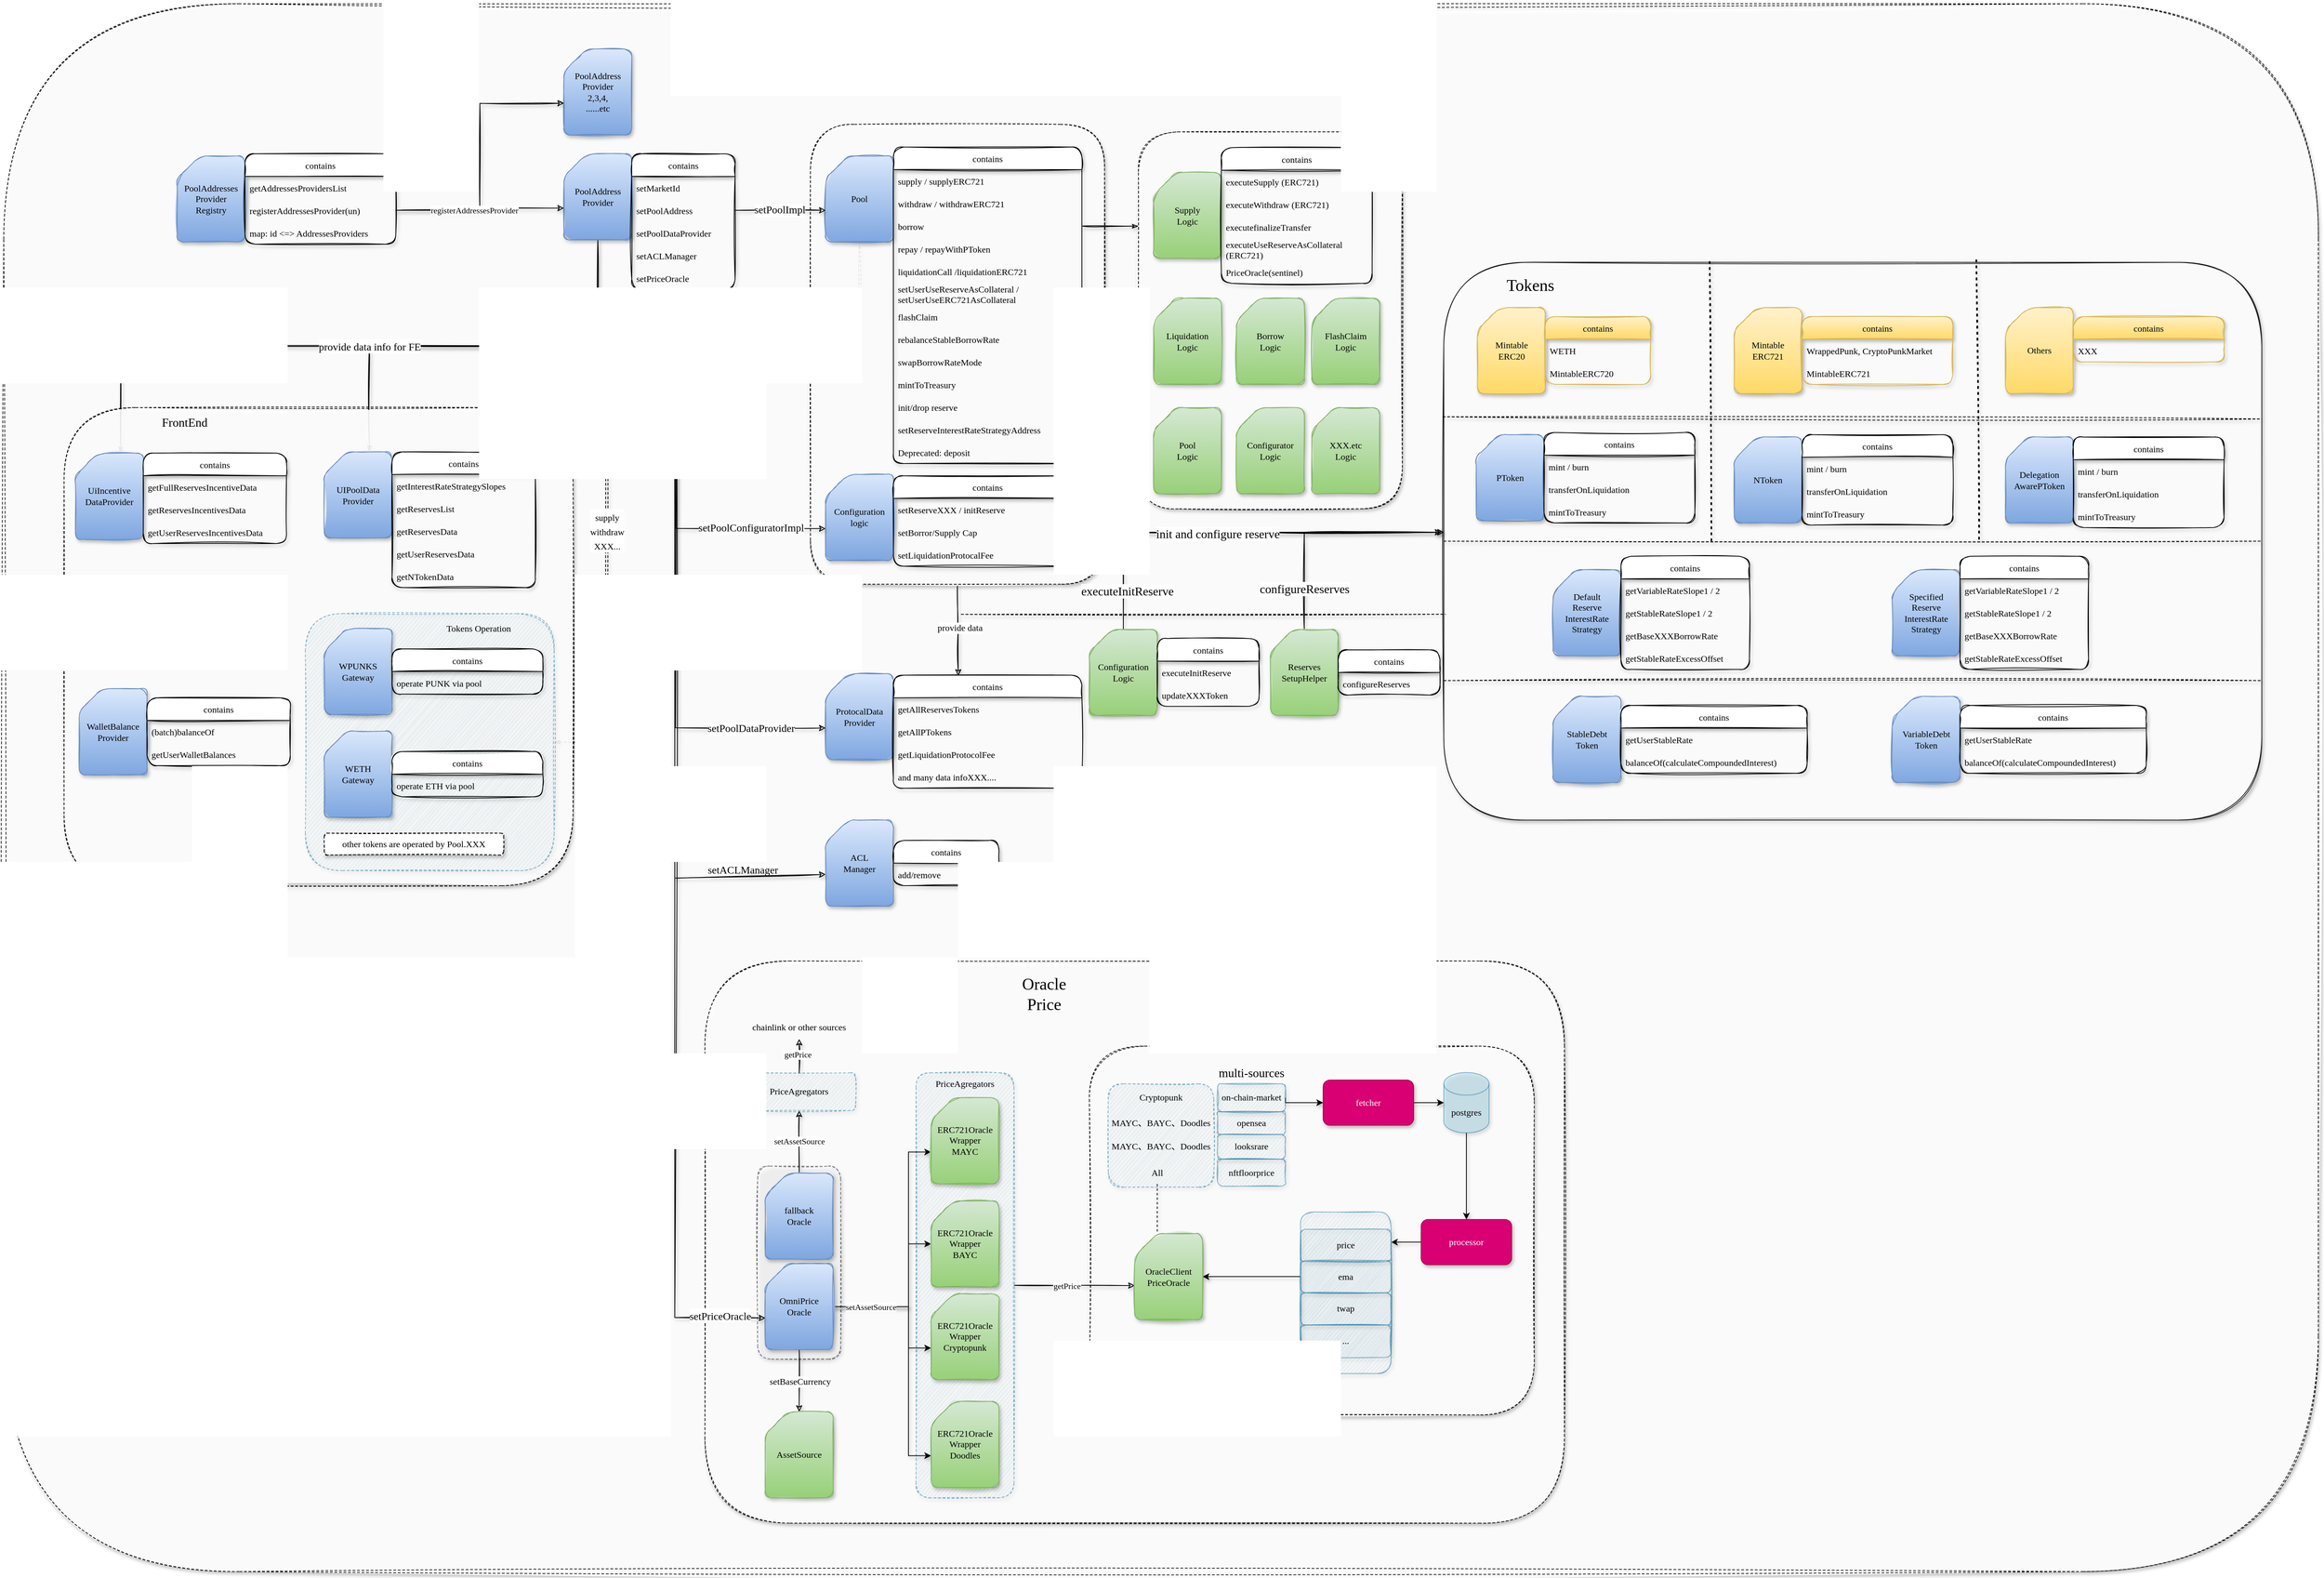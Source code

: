 <mxfile version="18.1.3" type="github">
  <diagram id="lm39UnG0xP7g4V9K822q" name="第 1 页">
    <mxGraphModel dx="5831" dy="3523" grid="1" gridSize="10" guides="1" tooltips="1" connect="1" arrows="1" fold="1" page="1" pageScale="1" pageWidth="827" pageHeight="1169" math="0" shadow="0">
      <root>
        <mxCell id="0" />
        <mxCell id="1" parent="0" />
        <mxCell id="JjG118tm9zApAH-lwlYX-848" value="" style="rounded=1;whiteSpace=wrap;html=1;shadow=1;glass=0;dashed=1;labelBackgroundColor=none;labelBorderColor=none;sketch=1;fillStyle=auto;fontFamily=Comic Sans MS;fontSize=16;gradientDirection=north;opacity=90;" vertex="1" parent="1">
          <mxGeometry x="-1570" y="-80" width="3070" height="2080" as="geometry" />
        </mxCell>
        <mxCell id="JjG118tm9zApAH-lwlYX-813" value="" style="rounded=1;whiteSpace=wrap;html=1;fontFamily=Comic Sans MS;fontSize=12;dashed=1;shadow=1;sketch=1;opacity=90;" vertex="1" parent="1">
          <mxGeometry x="-65" y="90" width="350" height="500" as="geometry" />
        </mxCell>
        <mxCell id="JjG118tm9zApAH-lwlYX-82" style="edgeStyle=orthogonalEdgeStyle;rounded=0;sketch=1;orthogonalLoop=1;jettySize=auto;html=1;exitX=0.5;exitY=1;exitDx=0;exitDy=0;entryX=0.344;entryY=0.005;entryDx=0;entryDy=0;entryPerimeter=0;shadow=1;fontFamily=Comic Sans MS;fontSize=12;" edge="1" parent="1" source="JjG118tm9zApAH-lwlYX-81" target="JjG118tm9zApAH-lwlYX-75">
          <mxGeometry relative="1" as="geometry" />
        </mxCell>
        <mxCell id="JjG118tm9zApAH-lwlYX-83" value="provide data" style="edgeLabel;html=1;align=center;verticalAlign=middle;resizable=0;points=[];fontSize=12;fontFamily=Comic Sans MS;" vertex="1" connectable="0" parent="JjG118tm9zApAH-lwlYX-82">
          <mxGeometry x="-0.065" y="3" relative="1" as="geometry">
            <mxPoint as="offset" />
          </mxGeometry>
        </mxCell>
        <mxCell id="JjG118tm9zApAH-lwlYX-845" style="edgeStyle=orthogonalEdgeStyle;rounded=0;sketch=1;orthogonalLoop=1;jettySize=auto;html=1;exitX=0.5;exitY=1;exitDx=0;exitDy=0;entryX=1;entryY=0.5;entryDx=0;entryDy=0;shadow=1;labelBorderColor=none;fontFamily=Comic Sans MS;fontSize=16;fontColor=#000000;startArrow=none;startFill=0;endArrow=classicThin;endFill=1;exitPerimeter=0;dashed=1;" edge="1" parent="1" source="s4ikNIAql8R8ZUYxvxw--16" target="JjG118tm9zApAH-lwlYX-833">
          <mxGeometry relative="1" as="geometry">
            <Array as="points">
              <mxPoint x="-435" y="370" />
              <mxPoint x="-770" y="370" />
              <mxPoint x="-770" y="900" />
            </Array>
          </mxGeometry>
        </mxCell>
        <mxCell id="JjG118tm9zApAH-lwlYX-846" value="&lt;span style=&quot;font-size: 12px;&quot;&gt;supply&lt;br&gt;withdraw&lt;br&gt;XXX...&lt;/span&gt;" style="edgeLabel;html=1;align=center;verticalAlign=middle;resizable=0;points=[];fontSize=16;fontFamily=Comic Sans MS;fontColor=#000000;" vertex="1" connectable="0" parent="JjG118tm9zApAH-lwlYX-845">
          <mxGeometry x="0.364" y="-3" relative="1" as="geometry">
            <mxPoint x="3" y="-11" as="offset" />
          </mxGeometry>
        </mxCell>
        <mxCell id="JjG118tm9zApAH-lwlYX-81" value="" style="rounded=1;whiteSpace=wrap;html=1;fontFamily=Comic Sans MS;fontSize=12;dashed=1;shadow=1;sketch=1;opacity=90;" vertex="1" parent="1">
          <mxGeometry x="-500" y="80" width="390" height="610" as="geometry" />
        </mxCell>
        <mxCell id="53iojEwprmRMJmLowlNo-5" value="" style="rounded=1;whiteSpace=wrap;html=1;fontFamily=Comic Sans MS;glass=0;shadow=1;sketch=1;opacity=90;" parent="1" vertex="1">
          <mxGeometry x="340" y="262.96" width="1084.96" height="740" as="geometry" />
        </mxCell>
        <mxCell id="53iojEwprmRMJmLowlNo-3" value="Mintable&lt;br&gt;ERC20" style="shape=card;whiteSpace=wrap;html=1;shadow=1;rounded=1;sketch=1;fontFamily=Comic Sans MS;fillColor=#fff2cc;gradientColor=#ffd966;strokeColor=#d6b656;" parent="1" vertex="1">
          <mxGeometry x="384.5" y="322.96" width="90" height="114.21" as="geometry" />
        </mxCell>
        <mxCell id="53iojEwprmRMJmLowlNo-4" value="Mintable&lt;br&gt;ERC721" style="shape=card;whiteSpace=wrap;html=1;shadow=1;rounded=1;sketch=1;fontFamily=Comic Sans MS;fillColor=#fff2cc;gradientColor=#ffd966;strokeColor=#d6b656;" parent="1" vertex="1">
          <mxGeometry x="725.23" y="322.96" width="90" height="114.21" as="geometry" />
        </mxCell>
        <mxCell id="53iojEwprmRMJmLowlNo-6" value="Tokens" style="text;html=1;strokeColor=none;fillColor=none;align=center;verticalAlign=middle;whiteSpace=wrap;rounded=0;fontFamily=Comic Sans MS;fontSize=22;shadow=1;sketch=1;" parent="1" vertex="1">
          <mxGeometry x="424.96" y="278.96" width="60" height="30" as="geometry" />
        </mxCell>
        <mxCell id="53iojEwprmRMJmLowlNo-8" value="contains" style="swimlane;fontStyle=0;childLayout=stackLayout;horizontal=1;startSize=30;horizontalStack=0;resizeParent=1;resizeParentMax=0;resizeLast=0;collapsible=1;marginBottom=0;rounded=1;shadow=1;sketch=1;glass=0;fontFamily=Comic Sans MS;fillColor=#fff2cc;gradientColor=#ffd966;strokeColor=#d6b656;" parent="1" vertex="1">
          <mxGeometry x="815.23" y="335.06" width="200" height="90" as="geometry" />
        </mxCell>
        <mxCell id="53iojEwprmRMJmLowlNo-9" value="WrappedPunk, CryptoPunkMarket" style="text;strokeColor=none;fillColor=none;align=left;verticalAlign=middle;spacingLeft=4;spacingRight=4;overflow=hidden;points=[[0,0.5],[1,0.5]];portConstraint=eastwest;rotatable=0;fontFamily=Comic Sans MS;shadow=1;sketch=1;" parent="53iojEwprmRMJmLowlNo-8" vertex="1">
          <mxGeometry y="30" width="200" height="30" as="geometry" />
        </mxCell>
        <mxCell id="53iojEwprmRMJmLowlNo-10" value="MintableERC721" style="text;strokeColor=none;fillColor=none;align=left;verticalAlign=middle;spacingLeft=4;spacingRight=4;overflow=hidden;points=[[0,0.5],[1,0.5]];portConstraint=eastwest;rotatable=0;fontFamily=Comic Sans MS;shadow=1;sketch=1;" parent="53iojEwprmRMJmLowlNo-8" vertex="1">
          <mxGeometry y="60" width="200" height="30" as="geometry" />
        </mxCell>
        <mxCell id="53iojEwprmRMJmLowlNo-12" value="contains" style="swimlane;fontStyle=0;childLayout=stackLayout;horizontal=1;startSize=30;horizontalStack=0;resizeParent=1;resizeParentMax=0;resizeLast=0;collapsible=1;marginBottom=0;rounded=1;shadow=1;sketch=1;glass=0;fontFamily=Comic Sans MS;fillColor=#fff2cc;gradientColor=#ffd966;strokeColor=#d6b656;" parent="1" vertex="1">
          <mxGeometry x="474.5" y="335.06" width="140" height="90" as="geometry" />
        </mxCell>
        <mxCell id="53iojEwprmRMJmLowlNo-13" value="WETH" style="text;strokeColor=none;fillColor=none;align=left;verticalAlign=middle;spacingLeft=4;spacingRight=4;overflow=hidden;points=[[0,0.5],[1,0.5]];portConstraint=eastwest;rotatable=0;fontFamily=Comic Sans MS;shadow=1;sketch=1;" parent="53iojEwprmRMJmLowlNo-12" vertex="1">
          <mxGeometry y="30" width="140" height="30" as="geometry" />
        </mxCell>
        <mxCell id="53iojEwprmRMJmLowlNo-14" value="MintableERC720" style="text;strokeColor=none;fillColor=none;align=left;verticalAlign=middle;spacingLeft=4;spacingRight=4;overflow=hidden;points=[[0,0.5],[1,0.5]];portConstraint=eastwest;rotatable=0;fontFamily=Comic Sans MS;shadow=1;sketch=1;" parent="53iojEwprmRMJmLowlNo-12" vertex="1">
          <mxGeometry y="60" width="140" height="30" as="geometry" />
        </mxCell>
        <mxCell id="JjG118tm9zApAH-lwlYX-842" style="edgeStyle=orthogonalEdgeStyle;rounded=0;sketch=1;orthogonalLoop=1;jettySize=auto;html=1;exitX=0.5;exitY=1;exitDx=0;exitDy=0;exitPerimeter=0;entryX=0;entryY=0;entryDx=60;entryDy=0;entryPerimeter=0;shadow=1;labelBorderColor=none;fontFamily=Comic Sans MS;fontSize=16;fontColor=#000000;startArrow=none;startFill=0;endArrow=classicThin;endFill=1;" edge="1" parent="1" source="53iojEwprmRMJmLowlNo-15" target="JjG118tm9zApAH-lwlYX-821">
          <mxGeometry relative="1" as="geometry" />
        </mxCell>
        <mxCell id="JjG118tm9zApAH-lwlYX-843" style="edgeStyle=orthogonalEdgeStyle;rounded=0;sketch=1;orthogonalLoop=1;jettySize=auto;html=1;exitX=0.5;exitY=1;exitDx=0;exitDy=0;exitPerimeter=0;entryX=0;entryY=0;entryDx=60;entryDy=0;entryPerimeter=0;shadow=1;labelBorderColor=none;fontFamily=Comic Sans MS;fontSize=16;fontColor=#000000;startArrow=none;startFill=0;endArrow=classicThin;endFill=1;" edge="1" parent="1" source="53iojEwprmRMJmLowlNo-15" target="JjG118tm9zApAH-lwlYX-816">
          <mxGeometry relative="1" as="geometry" />
        </mxCell>
        <mxCell id="JjG118tm9zApAH-lwlYX-844" value="&lt;span style=&quot;font-size: 14px;&quot;&gt;provide data info for FE&lt;/span&gt;" style="edgeLabel;html=1;align=center;verticalAlign=middle;resizable=0;points=[];fontSize=16;fontFamily=Comic Sans MS;fontColor=#000000;" vertex="1" connectable="0" parent="JjG118tm9zApAH-lwlYX-843">
          <mxGeometry x="-0.029" y="-1" relative="1" as="geometry">
            <mxPoint as="offset" />
          </mxGeometry>
        </mxCell>
        <mxCell id="53iojEwprmRMJmLowlNo-15" value="PoolAddress&lt;br&gt;Provider" style="shape=card;whiteSpace=wrap;html=1;shadow=1;rounded=1;sketch=1;fontFamily=Comic Sans MS;fillColor=#dae8fc;gradientColor=#7ea6e0;strokeColor=#6c8ebf;" parent="1" vertex="1">
          <mxGeometry x="-827" y="119.0" width="90" height="114.21" as="geometry" />
        </mxCell>
        <mxCell id="53iojEwprmRMJmLowlNo-16" value="contains" style="swimlane;fontStyle=0;childLayout=stackLayout;horizontal=1;startSize=30;horizontalStack=0;resizeParent=1;resizeParentMax=0;resizeLast=0;collapsible=1;marginBottom=0;rounded=1;shadow=1;sketch=1;glass=0;fontFamily=Comic Sans MS;" parent="1" vertex="1">
          <mxGeometry x="-737" y="119" width="137" height="180" as="geometry" />
        </mxCell>
        <mxCell id="53iojEwprmRMJmLowlNo-17" value="setMarketId" style="text;strokeColor=none;fillColor=none;align=left;verticalAlign=middle;spacingLeft=4;spacingRight=4;overflow=hidden;points=[[0,0.5],[1,0.5]];portConstraint=eastwest;rotatable=0;fontFamily=Comic Sans MS;" parent="53iojEwprmRMJmLowlNo-16" vertex="1">
          <mxGeometry y="30" width="137" height="30" as="geometry" />
        </mxCell>
        <mxCell id="53iojEwprmRMJmLowlNo-18" value="setPoolAddress" style="text;strokeColor=none;fillColor=none;align=left;verticalAlign=middle;spacingLeft=4;spacingRight=4;overflow=hidden;points=[[0,0.5],[1,0.5]];portConstraint=eastwest;rotatable=0;fontFamily=Comic Sans MS;" parent="53iojEwprmRMJmLowlNo-16" vertex="1">
          <mxGeometry y="60" width="137" height="30" as="geometry" />
        </mxCell>
        <mxCell id="53iojEwprmRMJmLowlNo-19" value="setPoolDataProvider" style="text;strokeColor=none;fillColor=none;align=left;verticalAlign=middle;spacingLeft=4;spacingRight=4;overflow=hidden;points=[[0,0.5],[1,0.5]];portConstraint=eastwest;rotatable=0;fontFamily=Comic Sans MS;" parent="53iojEwprmRMJmLowlNo-16" vertex="1">
          <mxGeometry y="90" width="137" height="30" as="geometry" />
        </mxCell>
        <mxCell id="53iojEwprmRMJmLowlNo-20" value="setACLManager" style="text;strokeColor=none;fillColor=none;align=left;verticalAlign=middle;spacingLeft=4;spacingRight=4;overflow=hidden;points=[[0,0.5],[1,0.5]];portConstraint=eastwest;rotatable=0;fontFamily=Comic Sans MS;" parent="53iojEwprmRMJmLowlNo-16" vertex="1">
          <mxGeometry y="120" width="137" height="30" as="geometry" />
        </mxCell>
        <mxCell id="53iojEwprmRMJmLowlNo-21" value="setPriceOracle" style="text;strokeColor=none;fillColor=none;align=left;verticalAlign=middle;spacingLeft=4;spacingRight=4;overflow=hidden;points=[[0,0.5],[1,0.5]];portConstraint=eastwest;rotatable=0;fontFamily=Comic Sans MS;" parent="53iojEwprmRMJmLowlNo-16" vertex="1">
          <mxGeometry y="150" width="137" height="30" as="geometry" />
        </mxCell>
        <mxCell id="53iojEwprmRMJmLowlNo-29" value="PoolAddresses&lt;br&gt;Provider&lt;br&gt;Registry" style="shape=card;whiteSpace=wrap;html=1;shadow=1;rounded=1;sketch=1;fontFamily=Comic Sans MS;fillColor=#dae8fc;gradientColor=#7ea6e0;strokeColor=#6c8ebf;" parent="1" vertex="1">
          <mxGeometry x="-1340" y="121.89" width="90" height="114.21" as="geometry" />
        </mxCell>
        <mxCell id="53iojEwprmRMJmLowlNo-31" value="PoolAddress&lt;br&gt;Provider&lt;br&gt;2,3,4,&lt;br&gt;......etc" style="shape=card;whiteSpace=wrap;html=1;shadow=1;rounded=1;sketch=1;fontFamily=Comic Sans MS;fillColor=#dae8fc;gradientColor=#7ea6e0;strokeColor=#6c8ebf;" parent="1" vertex="1">
          <mxGeometry x="-827" y="-20.0" width="90" height="114.21" as="geometry" />
        </mxCell>
        <mxCell id="53iojEwprmRMJmLowlNo-34" value="contains" style="swimlane;fontStyle=0;childLayout=stackLayout;horizontal=1;startSize=30;horizontalStack=0;resizeParent=1;resizeParentMax=0;resizeLast=0;collapsible=1;marginBottom=0;rounded=1;shadow=1;sketch=1;glass=0;fontFamily=Comic Sans MS;" parent="1" vertex="1">
          <mxGeometry x="-1250" y="119" width="200" height="120" as="geometry" />
        </mxCell>
        <mxCell id="53iojEwprmRMJmLowlNo-35" value="getAddressesProvidersList" style="text;strokeColor=none;fillColor=none;align=left;verticalAlign=middle;spacingLeft=4;spacingRight=4;overflow=hidden;points=[[0,0.5],[1,0.5]];portConstraint=eastwest;rotatable=0;fontFamily=Comic Sans MS;" parent="53iojEwprmRMJmLowlNo-34" vertex="1">
          <mxGeometry y="30" width="200" height="30" as="geometry" />
        </mxCell>
        <mxCell id="53iojEwprmRMJmLowlNo-39" value="registerAddressesProvider(un)" style="text;strokeColor=none;fillColor=none;align=left;verticalAlign=middle;spacingLeft=4;spacingRight=4;overflow=hidden;points=[[0,0.5],[1,0.5]];portConstraint=eastwest;rotatable=0;fontFamily=Comic Sans MS;" parent="53iojEwprmRMJmLowlNo-34" vertex="1">
          <mxGeometry y="60" width="200" height="30" as="geometry" />
        </mxCell>
        <mxCell id="53iojEwprmRMJmLowlNo-40" value="map: id &lt;=&gt; AddressesProviders" style="text;strokeColor=none;fillColor=none;align=left;verticalAlign=middle;spacingLeft=4;spacingRight=4;overflow=hidden;points=[[0,0.5],[1,0.5]];portConstraint=eastwest;rotatable=0;fontFamily=Comic Sans MS;" parent="53iojEwprmRMJmLowlNo-34" vertex="1">
          <mxGeometry y="90" width="200" height="30" as="geometry" />
        </mxCell>
        <mxCell id="53iojEwprmRMJmLowlNo-41" style="edgeStyle=orthogonalEdgeStyle;rounded=0;orthogonalLoop=1;jettySize=auto;html=1;exitX=1;exitY=0.5;exitDx=0;exitDy=0;entryX=0;entryY=0;entryDx=0;entryDy=72.105;entryPerimeter=0;fontFamily=Comic Sans MS;shadow=1;sketch=1;" parent="1" source="53iojEwprmRMJmLowlNo-39" target="53iojEwprmRMJmLowlNo-15" edge="1">
          <mxGeometry relative="1" as="geometry" />
        </mxCell>
        <mxCell id="53iojEwprmRMJmLowlNo-42" style="edgeStyle=orthogonalEdgeStyle;rounded=0;orthogonalLoop=1;jettySize=auto;html=1;exitX=1;exitY=0.5;exitDx=0;exitDy=0;entryX=0;entryY=0;entryDx=0;entryDy=72.105;entryPerimeter=0;fontFamily=Comic Sans MS;shadow=1;sketch=1;" parent="1" source="53iojEwprmRMJmLowlNo-39" target="53iojEwprmRMJmLowlNo-31" edge="1">
          <mxGeometry relative="1" as="geometry" />
        </mxCell>
        <mxCell id="53iojEwprmRMJmLowlNo-43" value="registerAddressesProvider" style="edgeLabel;html=1;align=center;verticalAlign=middle;resizable=0;points=[];fontFamily=Comic Sans MS;" parent="53iojEwprmRMJmLowlNo-42" vertex="1" connectable="0">
          <mxGeometry x="-0.777" y="2" relative="1" as="geometry">
            <mxPoint x="63" y="2" as="offset" />
          </mxGeometry>
        </mxCell>
        <mxCell id="s4ikNIAql8R8ZUYxvxw--16" value="Pool" style="shape=card;whiteSpace=wrap;html=1;shadow=1;rounded=1;sketch=1;fontFamily=Comic Sans MS;fillColor=#dae8fc;gradientColor=#7ea6e0;strokeColor=#6c8ebf;" parent="1" vertex="1">
          <mxGeometry x="-480" y="121.89" width="90" height="114.21" as="geometry" />
        </mxCell>
        <mxCell id="s4ikNIAql8R8ZUYxvxw--17" value="contains" style="swimlane;fontStyle=0;childLayout=stackLayout;horizontal=1;startSize=30;horizontalStack=0;resizeParent=1;resizeParentMax=0;resizeLast=0;collapsible=1;marginBottom=0;rounded=1;shadow=1;sketch=1;glass=0;fontFamily=Comic Sans MS;" parent="1" vertex="1">
          <mxGeometry x="-390" y="110" width="250" height="420" as="geometry" />
        </mxCell>
        <mxCell id="s4ikNIAql8R8ZUYxvxw--18" value="supply / supplyERC721" style="text;strokeColor=none;fillColor=none;align=left;verticalAlign=middle;spacingLeft=4;spacingRight=4;overflow=hidden;points=[[0,0.5],[1,0.5]];portConstraint=eastwest;rotatable=0;fontFamily=Comic Sans MS;" parent="s4ikNIAql8R8ZUYxvxw--17" vertex="1">
          <mxGeometry y="30" width="250" height="30" as="geometry" />
        </mxCell>
        <mxCell id="s4ikNIAql8R8ZUYxvxw--19" value="withdraw / withdrawERC721" style="text;strokeColor=none;fillColor=none;align=left;verticalAlign=middle;spacingLeft=4;spacingRight=4;overflow=hidden;points=[[0,0.5],[1,0.5]];portConstraint=eastwest;rotatable=0;fontFamily=Comic Sans MS;" parent="s4ikNIAql8R8ZUYxvxw--17" vertex="1">
          <mxGeometry y="60" width="250" height="30" as="geometry" />
        </mxCell>
        <mxCell id="s4ikNIAql8R8ZUYxvxw--20" value="borrow" style="text;strokeColor=none;fillColor=none;align=left;verticalAlign=middle;spacingLeft=4;spacingRight=4;overflow=hidden;points=[[0,0.5],[1,0.5]];portConstraint=eastwest;rotatable=0;fontFamily=Comic Sans MS;" parent="s4ikNIAql8R8ZUYxvxw--17" vertex="1">
          <mxGeometry y="90" width="250" height="30" as="geometry" />
        </mxCell>
        <mxCell id="s4ikNIAql8R8ZUYxvxw--21" value="repay / repayWithPToken" style="text;strokeColor=none;fillColor=none;align=left;verticalAlign=middle;spacingLeft=4;spacingRight=4;overflow=hidden;points=[[0,0.5],[1,0.5]];portConstraint=eastwest;rotatable=0;fontFamily=Comic Sans MS;" parent="s4ikNIAql8R8ZUYxvxw--17" vertex="1">
          <mxGeometry y="120" width="250" height="30" as="geometry" />
        </mxCell>
        <mxCell id="s4ikNIAql8R8ZUYxvxw--24" value="liquidationCall /liquidationERC721" style="text;strokeColor=none;fillColor=none;align=left;verticalAlign=middle;spacingLeft=4;spacingRight=4;overflow=hidden;points=[[0,0.5],[1,0.5]];portConstraint=eastwest;rotatable=0;fontFamily=Comic Sans MS;" parent="s4ikNIAql8R8ZUYxvxw--17" vertex="1">
          <mxGeometry y="150" width="250" height="30" as="geometry" />
        </mxCell>
        <mxCell id="s4ikNIAql8R8ZUYxvxw--23" value="setUserUseReserveAsCollateral / &#xa;setUserUseERC721AsCollateral" style="text;strokeColor=none;fillColor=none;align=left;verticalAlign=middle;spacingLeft=4;spacingRight=4;overflow=hidden;points=[[0,0.5],[1,0.5]];portConstraint=eastwest;rotatable=0;fontFamily=Comic Sans MS;" parent="s4ikNIAql8R8ZUYxvxw--17" vertex="1">
          <mxGeometry y="180" width="250" height="30" as="geometry" />
        </mxCell>
        <mxCell id="s4ikNIAql8R8ZUYxvxw--25" value="flashClaim" style="text;strokeColor=none;fillColor=none;align=left;verticalAlign=middle;spacingLeft=4;spacingRight=4;overflow=hidden;points=[[0,0.5],[1,0.5]];portConstraint=eastwest;rotatable=0;fontFamily=Comic Sans MS;" parent="s4ikNIAql8R8ZUYxvxw--17" vertex="1">
          <mxGeometry y="210" width="250" height="30" as="geometry" />
        </mxCell>
        <mxCell id="s4ikNIAql8R8ZUYxvxw--26" value="rebalanceStableBorrowRate" style="text;strokeColor=none;fillColor=none;align=left;verticalAlign=middle;spacingLeft=4;spacingRight=4;overflow=hidden;points=[[0,0.5],[1,0.5]];portConstraint=eastwest;rotatable=0;fontFamily=Comic Sans MS;" parent="s4ikNIAql8R8ZUYxvxw--17" vertex="1">
          <mxGeometry y="240" width="250" height="30" as="geometry" />
        </mxCell>
        <mxCell id="s4ikNIAql8R8ZUYxvxw--27" value="swapBorrowRateMode" style="text;strokeColor=none;fillColor=none;align=left;verticalAlign=middle;spacingLeft=4;spacingRight=4;overflow=hidden;points=[[0,0.5],[1,0.5]];portConstraint=eastwest;rotatable=0;fontFamily=Comic Sans MS;" parent="s4ikNIAql8R8ZUYxvxw--17" vertex="1">
          <mxGeometry y="270" width="250" height="30" as="geometry" />
        </mxCell>
        <mxCell id="s4ikNIAql8R8ZUYxvxw--28" value="mintToTreasury" style="text;strokeColor=none;fillColor=none;align=left;verticalAlign=middle;spacingLeft=4;spacingRight=4;overflow=hidden;points=[[0,0.5],[1,0.5]];portConstraint=eastwest;rotatable=0;fontFamily=Comic Sans MS;" parent="s4ikNIAql8R8ZUYxvxw--17" vertex="1">
          <mxGeometry y="300" width="250" height="30" as="geometry" />
        </mxCell>
        <mxCell id="s4ikNIAql8R8ZUYxvxw--42" value="init/drop reserve" style="text;strokeColor=none;fillColor=none;align=left;verticalAlign=middle;spacingLeft=4;spacingRight=4;overflow=hidden;points=[[0,0.5],[1,0.5]];portConstraint=eastwest;rotatable=0;fontFamily=Comic Sans MS;" parent="s4ikNIAql8R8ZUYxvxw--17" vertex="1">
          <mxGeometry y="330" width="250" height="30" as="geometry" />
        </mxCell>
        <mxCell id="s4ikNIAql8R8ZUYxvxw--43" value="setReserveInterestRateStrategyAddress" style="text;strokeColor=none;fillColor=none;align=left;verticalAlign=middle;spacingLeft=4;spacingRight=4;overflow=hidden;points=[[0,0.5],[1,0.5]];portConstraint=eastwest;rotatable=0;fontFamily=Comic Sans MS;" parent="s4ikNIAql8R8ZUYxvxw--17" vertex="1">
          <mxGeometry y="360" width="250" height="30" as="geometry" />
        </mxCell>
        <mxCell id="s4ikNIAql8R8ZUYxvxw--44" value="Deprecated: deposit" style="text;strokeColor=none;fillColor=none;align=left;verticalAlign=middle;spacingLeft=4;spacingRight=4;overflow=hidden;points=[[0,0.5],[1,0.5]];portConstraint=eastwest;rotatable=0;fontFamily=Comic Sans MS;" parent="s4ikNIAql8R8ZUYxvxw--17" vertex="1">
          <mxGeometry y="390" width="250" height="30" as="geometry" />
        </mxCell>
        <mxCell id="s4ikNIAql8R8ZUYxvxw--29" value="Supply&lt;br&gt;Logic" style="shape=card;whiteSpace=wrap;html=1;shadow=1;rounded=1;sketch=1;fontFamily=Comic Sans MS;fillColor=#d5e8d4;gradientColor=#97d077;strokeColor=#82b366;" parent="1" vertex="1">
          <mxGeometry x="-45" y="143.72" width="90" height="114.21" as="geometry" />
        </mxCell>
        <mxCell id="s4ikNIAql8R8ZUYxvxw--32" value="Pool&lt;br&gt;Logic" style="shape=card;whiteSpace=wrap;html=1;shadow=1;rounded=1;sketch=1;fontFamily=Comic Sans MS;fillColor=#d5e8d4;gradientColor=#97d077;strokeColor=#82b366;" parent="1" vertex="1">
          <mxGeometry x="-45" y="455.79" width="90" height="114.21" as="geometry" />
        </mxCell>
        <mxCell id="s4ikNIAql8R8ZUYxvxw--33" value="contains" style="swimlane;fontStyle=0;childLayout=stackLayout;horizontal=1;startSize=30;horizontalStack=0;resizeParent=1;resizeParentMax=0;resizeLast=0;collapsible=1;marginBottom=0;rounded=1;shadow=1;sketch=1;glass=0;fontFamily=Comic Sans MS;" parent="1" vertex="1">
          <mxGeometry x="45" y="110.82" width="200" height="180" as="geometry" />
        </mxCell>
        <mxCell id="s4ikNIAql8R8ZUYxvxw--34" value="executeSupply (ERC721)" style="text;strokeColor=none;fillColor=none;align=left;verticalAlign=middle;spacingLeft=4;spacingRight=4;overflow=hidden;points=[[0,0.5],[1,0.5]];portConstraint=eastwest;rotatable=0;fontFamily=Comic Sans MS;" parent="s4ikNIAql8R8ZUYxvxw--33" vertex="1">
          <mxGeometry y="30" width="200" height="30" as="geometry" />
        </mxCell>
        <mxCell id="s4ikNIAql8R8ZUYxvxw--35" value="executeWithdraw (ERC721)" style="text;strokeColor=none;fillColor=none;align=left;verticalAlign=middle;spacingLeft=4;spacingRight=4;overflow=hidden;points=[[0,0.5],[1,0.5]];portConstraint=eastwest;rotatable=0;fontFamily=Comic Sans MS;" parent="s4ikNIAql8R8ZUYxvxw--33" vertex="1">
          <mxGeometry y="60" width="200" height="30" as="geometry" />
        </mxCell>
        <mxCell id="s4ikNIAql8R8ZUYxvxw--37" value="executefinalizeTransfer" style="text;strokeColor=none;fillColor=none;align=left;verticalAlign=middle;spacingLeft=4;spacingRight=4;overflow=hidden;points=[[0,0.5],[1,0.5]];portConstraint=eastwest;rotatable=0;fontFamily=Comic Sans MS;" parent="s4ikNIAql8R8ZUYxvxw--33" vertex="1">
          <mxGeometry y="90" width="200" height="30" as="geometry" />
        </mxCell>
        <mxCell id="s4ikNIAql8R8ZUYxvxw--36" value="executeUseReserveAsCollateral &#xa;(ERC721)" style="text;strokeColor=none;fillColor=none;align=left;verticalAlign=middle;spacingLeft=4;spacingRight=4;overflow=hidden;points=[[0,0.5],[1,0.5]];portConstraint=eastwest;rotatable=0;fontFamily=Comic Sans MS;" parent="s4ikNIAql8R8ZUYxvxw--33" vertex="1">
          <mxGeometry y="120" width="200" height="30" as="geometry" />
        </mxCell>
        <mxCell id="s4ikNIAql8R8ZUYxvxw--38" value="PriceOracle(sentinel)" style="text;strokeColor=none;fillColor=none;align=left;verticalAlign=middle;spacingLeft=4;spacingRight=4;overflow=hidden;points=[[0,0.5],[1,0.5]];portConstraint=eastwest;rotatable=0;fontFamily=Comic Sans MS;" parent="s4ikNIAql8R8ZUYxvxw--33" vertex="1">
          <mxGeometry y="150" width="200" height="30" as="geometry" />
        </mxCell>
        <mxCell id="s4ikNIAql8R8ZUYxvxw--95" style="edgeStyle=orthogonalEdgeStyle;rounded=0;sketch=1;orthogonalLoop=1;jettySize=auto;html=1;exitX=1;exitY=0.5;exitDx=0;exitDy=0;entryX=0;entryY=0;entryDx=0;entryDy=72.105;entryPerimeter=0;shadow=1;fontFamily=Comic Sans MS;" parent="1" source="53iojEwprmRMJmLowlNo-18" target="s4ikNIAql8R8ZUYxvxw--16" edge="1">
          <mxGeometry relative="1" as="geometry" />
        </mxCell>
        <mxCell id="s4ikNIAql8R8ZUYxvxw--96" value="setPoolImpl" style="edgeLabel;html=1;align=center;verticalAlign=middle;resizable=0;points=[];fontFamily=Comic Sans MS;fontSize=14;" parent="s4ikNIAql8R8ZUYxvxw--95" vertex="1" connectable="0">
          <mxGeometry x="-0.145" y="2" relative="1" as="geometry">
            <mxPoint x="7" y="2" as="offset" />
          </mxGeometry>
        </mxCell>
        <mxCell id="s4ikNIAql8R8ZUYxvxw--97" value="Configuration&lt;br&gt;logic" style="shape=card;whiteSpace=wrap;html=1;shadow=1;rounded=1;sketch=1;fontFamily=Comic Sans MS;fillColor=#dae8fc;gradientColor=#7ea6e0;strokeColor=#6c8ebf;" parent="1" vertex="1">
          <mxGeometry x="-480" y="544.21" width="90" height="114.21" as="geometry" />
        </mxCell>
        <mxCell id="s4ikNIAql8R8ZUYxvxw--98" value="contains" style="swimlane;fontStyle=0;childLayout=stackLayout;horizontal=1;startSize=30;horizontalStack=0;resizeParent=1;resizeParentMax=0;resizeLast=0;collapsible=1;marginBottom=0;rounded=1;shadow=1;sketch=1;glass=0;fontFamily=Comic Sans MS;" parent="1" vertex="1">
          <mxGeometry x="-390" y="546.19" width="250" height="120" as="geometry" />
        </mxCell>
        <mxCell id="s4ikNIAql8R8ZUYxvxw--99" value="setReserveXXX / initReserve" style="text;strokeColor=none;fillColor=none;align=left;verticalAlign=middle;spacingLeft=4;spacingRight=4;overflow=hidden;points=[[0,0.5],[1,0.5]];portConstraint=eastwest;rotatable=0;fontFamily=Comic Sans MS;" parent="s4ikNIAql8R8ZUYxvxw--98" vertex="1">
          <mxGeometry y="30" width="250" height="30" as="geometry" />
        </mxCell>
        <mxCell id="s4ikNIAql8R8ZUYxvxw--112" value="setBorror/Supply Cap" style="text;strokeColor=none;fillColor=none;align=left;verticalAlign=middle;spacingLeft=4;spacingRight=4;overflow=hidden;points=[[0,0.5],[1,0.5]];portConstraint=eastwest;rotatable=0;fontFamily=Comic Sans MS;" parent="s4ikNIAql8R8ZUYxvxw--98" vertex="1">
          <mxGeometry y="60" width="250" height="30" as="geometry" />
        </mxCell>
        <mxCell id="s4ikNIAql8R8ZUYxvxw--113" value="setLiquidationProtocalFee" style="text;strokeColor=none;fillColor=none;align=left;verticalAlign=middle;spacingLeft=4;spacingRight=4;overflow=hidden;points=[[0,0.5],[1,0.5]];portConstraint=eastwest;rotatable=0;fontFamily=Comic Sans MS;" parent="s4ikNIAql8R8ZUYxvxw--98" vertex="1">
          <mxGeometry y="90" width="250" height="30" as="geometry" />
        </mxCell>
        <mxCell id="JjG118tm9zApAH-lwlYX-11" value="" style="rounded=1;whiteSpace=wrap;html=1;shadow=1;glass=0;dashed=1;sketch=1;fontFamily=Comic Sans MS;opacity=90;" vertex="1" parent="1">
          <mxGeometry x="-640" y="1190" width="1140" height="745.79" as="geometry" />
        </mxCell>
        <mxCell id="JjG118tm9zApAH-lwlYX-12" value="" style="rounded=1;whiteSpace=wrap;html=1;shadow=1;glass=0;dashed=1;sketch=1;fontFamily=Comic Sans MS;opacity=90;" vertex="1" parent="1">
          <mxGeometry x="-130" y="1302.9" width="590" height="489.28" as="geometry" />
        </mxCell>
        <mxCell id="JjG118tm9zApAH-lwlYX-13" value="" style="rounded=1;whiteSpace=wrap;html=1;shadow=1;glass=0;dashed=1;sketch=1;fontColor=#E64980;fontFamily=Comic Sans MS;opacity=50;" vertex="1" parent="1">
          <mxGeometry x="-570" y="1462.18" width="110" height="255.92" as="geometry" />
        </mxCell>
        <mxCell id="JjG118tm9zApAH-lwlYX-14" style="edgeStyle=orthogonalEdgeStyle;rounded=0;sketch=1;orthogonalLoop=1;jettySize=auto;html=1;exitX=1;exitY=0.5;exitDx=0;exitDy=0;entryX=0;entryY=0.604;entryDx=0;entryDy=0;entryPerimeter=0;shadow=1;fontColor=#E64980;fontFamily=Comic Sans MS;" edge="1" parent="1" source="JjG118tm9zApAH-lwlYX-16" target="JjG118tm9zApAH-lwlYX-37">
          <mxGeometry relative="1" as="geometry">
            <Array as="points">
              <mxPoint x="-150" y="1619.84" />
            </Array>
          </mxGeometry>
        </mxCell>
        <mxCell id="JjG118tm9zApAH-lwlYX-15" value="getPrice" style="edgeLabel;html=1;align=center;verticalAlign=middle;resizable=0;points=[];fontColor=#000000;fontFamily=Comic Sans MS;" vertex="1" connectable="0" parent="JjG118tm9zApAH-lwlYX-14">
          <mxGeometry x="-0.051" y="-1" relative="1" as="geometry">
            <mxPoint x="-6" y="-1" as="offset" />
          </mxGeometry>
        </mxCell>
        <mxCell id="JjG118tm9zApAH-lwlYX-16" value="" style="rounded=1;whiteSpace=wrap;html=1;shadow=1;sketch=1;glass=0;dashed=1;fontFamily=Comic Sans MS;fillColor=#b1ddf0;strokeColor=#10739e;opacity=50;" vertex="1" parent="1">
          <mxGeometry x="-360" y="1338.37" width="130" height="563.81" as="geometry" />
        </mxCell>
        <mxCell id="JjG118tm9zApAH-lwlYX-17" value="" style="rounded=1;whiteSpace=wrap;html=1;dashed=1;shadow=1;glass=0;sketch=1;fontFamily=Comic Sans MS;fillColor=#b1ddf0;strokeColor=#10739e;opacity=50;" vertex="1" parent="1">
          <mxGeometry x="-105" y="1352.9" width="140" height="137.1" as="geometry" />
        </mxCell>
        <mxCell id="JjG118tm9zApAH-lwlYX-18" style="edgeStyle=orthogonalEdgeStyle;rounded=0;orthogonalLoop=1;jettySize=auto;html=1;exitX=1;exitY=0.5;exitDx=0;exitDy=0;entryX=0;entryY=0.5;entryDx=0;entryDy=0;shadow=1;fontFamily=Comic Sans MS;" edge="1" parent="1" source="JjG118tm9zApAH-lwlYX-19" target="JjG118tm9zApAH-lwlYX-28">
          <mxGeometry relative="1" as="geometry">
            <Array as="points">
              <mxPoint x="130" y="1378" />
            </Array>
          </mxGeometry>
        </mxCell>
        <mxCell id="JjG118tm9zApAH-lwlYX-19" value="on-chain-market" style="rounded=1;whiteSpace=wrap;html=1;shadow=1;fontFamily=Comic Sans MS;fillColor=#b1ddf0;strokeColor=#10739e;opacity=50;sketch=1;" vertex="1" parent="1">
          <mxGeometry x="40" y="1352.9" width="90" height="37.1" as="geometry" />
        </mxCell>
        <mxCell id="JjG118tm9zApAH-lwlYX-21" value="opensea" style="rounded=1;whiteSpace=wrap;html=1;shadow=1;fontFamily=Comic Sans MS;fillColor=#b1ddf0;strokeColor=#10739e;opacity=50;sketch=1;" vertex="1" parent="1">
          <mxGeometry x="40" y="1390" width="90" height="30" as="geometry" />
        </mxCell>
        <mxCell id="JjG118tm9zApAH-lwlYX-22" style="edgeStyle=orthogonalEdgeStyle;rounded=0;orthogonalLoop=1;jettySize=auto;html=1;entryX=0;entryY=0;entryDx=30;entryDy=0;entryPerimeter=0;dashed=1;shadow=1;fontFamily=Comic Sans MS;endArrow=none;endFill=0;exitX=0.5;exitY=1;exitDx=0;exitDy=0;" edge="1" parent="1" source="JjG118tm9zApAH-lwlYX-679" target="JjG118tm9zApAH-lwlYX-37">
          <mxGeometry relative="1" as="geometry">
            <mxPoint x="-40" y="1520" as="sourcePoint" />
          </mxGeometry>
        </mxCell>
        <mxCell id="JjG118tm9zApAH-lwlYX-23" value="MAYC、BAYC、Doodles" style="text;html=1;strokeColor=none;fillColor=none;align=center;verticalAlign=middle;whiteSpace=wrap;rounded=0;shadow=1;fontFamily=Comic Sans MS;" vertex="1" parent="1">
          <mxGeometry x="-115" y="1390" width="160" height="30" as="geometry" />
        </mxCell>
        <mxCell id="JjG118tm9zApAH-lwlYX-24" value="Cryptopunk" style="text;html=1;strokeColor=none;fillColor=none;align=center;verticalAlign=middle;whiteSpace=wrap;rounded=0;shadow=1;fontFamily=Comic Sans MS;" vertex="1" parent="1">
          <mxGeometry x="-65" y="1356.45" width="60" height="30" as="geometry" />
        </mxCell>
        <mxCell id="JjG118tm9zApAH-lwlYX-25" style="edgeStyle=orthogonalEdgeStyle;rounded=0;orthogonalLoop=1;jettySize=auto;html=1;exitX=0.5;exitY=1;exitDx=0;exitDy=0;exitPerimeter=0;entryX=0.5;entryY=0;entryDx=0;entryDy=0;shadow=1;fontFamily=Comic Sans MS;" edge="1" parent="1" source="JjG118tm9zApAH-lwlYX-26" target="JjG118tm9zApAH-lwlYX-30">
          <mxGeometry relative="1" as="geometry" />
        </mxCell>
        <mxCell id="JjG118tm9zApAH-lwlYX-26" value="postgres" style="shape=cylinder3;whiteSpace=wrap;html=1;boundedLbl=1;backgroundOutline=1;size=15;shadow=1;sketch=0;fontFamily=Comic Sans MS;fillColor=#b1ddf0;strokeColor=#10739e;opacity=50;" vertex="1" parent="1">
          <mxGeometry x="340" y="1337.9" width="60" height="80" as="geometry" />
        </mxCell>
        <mxCell id="JjG118tm9zApAH-lwlYX-27" style="edgeStyle=orthogonalEdgeStyle;rounded=0;orthogonalLoop=1;jettySize=auto;html=1;exitX=1;exitY=0.5;exitDx=0;exitDy=0;entryX=0;entryY=0.5;entryDx=0;entryDy=0;entryPerimeter=0;shadow=1;fontFamily=Comic Sans MS;" edge="1" parent="1" source="JjG118tm9zApAH-lwlYX-28" target="JjG118tm9zApAH-lwlYX-26">
          <mxGeometry relative="1" as="geometry" />
        </mxCell>
        <mxCell id="JjG118tm9zApAH-lwlYX-28" value="fetcher" style="rounded=1;whiteSpace=wrap;html=1;fillColor=#d80073;strokeColor=#A50040;fontColor=#ffffff;shadow=1;fontFamily=Comic Sans MS;" vertex="1" parent="1">
          <mxGeometry x="180" y="1347.9" width="120" height="60" as="geometry" />
        </mxCell>
        <mxCell id="JjG118tm9zApAH-lwlYX-29" style="edgeStyle=orthogonalEdgeStyle;rounded=0;orthogonalLoop=1;jettySize=auto;html=1;exitX=0;exitY=0.5;exitDx=0;exitDy=0;shadow=1;fontFamily=Comic Sans MS;" edge="1" parent="1" source="JjG118tm9zApAH-lwlYX-30">
          <mxGeometry relative="1" as="geometry">
            <mxPoint x="270" y="1562.9" as="targetPoint" />
          </mxGeometry>
        </mxCell>
        <mxCell id="JjG118tm9zApAH-lwlYX-30" value="processor" style="rounded=1;whiteSpace=wrap;html=1;fillColor=#d80073;fontColor=#ffffff;strokeColor=#A50040;shadow=1;fontFamily=Comic Sans MS;" vertex="1" parent="1">
          <mxGeometry x="310" y="1532.9" width="120" height="60" as="geometry" />
        </mxCell>
        <mxCell id="JjG118tm9zApAH-lwlYX-31" value="" style="rounded=1;whiteSpace=wrap;html=1;shadow=1;glass=0;sketch=1;fontFamily=Comic Sans MS;fillColor=#b1ddf0;strokeColor=#10739e;opacity=50;" vertex="1" parent="1">
          <mxGeometry x="150" y="1522.9" width="120" height="214.38" as="geometry" />
        </mxCell>
        <mxCell id="JjG118tm9zApAH-lwlYX-32" value="price" style="rounded=1;whiteSpace=wrap;html=1;shadow=1;fontFamily=Comic Sans MS;sketch=1;fillColor=#b1ddf0;strokeColor=#10739e;opacity=50;" vertex="1" parent="1">
          <mxGeometry x="150" y="1545.9" width="120" height="42.81" as="geometry" />
        </mxCell>
        <mxCell id="JjG118tm9zApAH-lwlYX-33" style="edgeStyle=orthogonalEdgeStyle;rounded=0;orthogonalLoop=1;jettySize=auto;html=1;exitX=0;exitY=0.5;exitDx=0;exitDy=0;entryX=1;entryY=0.5;entryDx=0;entryDy=0;entryPerimeter=0;shadow=1;fontFamily=Comic Sans MS;" edge="1" parent="1" source="JjG118tm9zApAH-lwlYX-34" target="JjG118tm9zApAH-lwlYX-37">
          <mxGeometry relative="1" as="geometry" />
        </mxCell>
        <mxCell id="JjG118tm9zApAH-lwlYX-34" value="ema" style="rounded=1;whiteSpace=wrap;html=1;shadow=1;fontFamily=Comic Sans MS;sketch=1;fillColor=#b1ddf0;strokeColor=#10739e;opacity=50;" vertex="1" parent="1">
          <mxGeometry x="150" y="1587.28" width="120" height="42.81" as="geometry" />
        </mxCell>
        <mxCell id="JjG118tm9zApAH-lwlYX-35" value="twap" style="rounded=1;whiteSpace=wrap;html=1;shadow=1;fontFamily=Comic Sans MS;sketch=1;fillColor=#b1ddf0;strokeColor=#10739e;opacity=50;" vertex="1" parent="1">
          <mxGeometry x="150" y="1630.09" width="120" height="42.81" as="geometry" />
        </mxCell>
        <mxCell id="JjG118tm9zApAH-lwlYX-36" value="..." style="rounded=1;whiteSpace=wrap;html=1;shadow=1;fontFamily=Comic Sans MS;sketch=1;fillColor=#b1ddf0;strokeColor=#10739e;opacity=50;" vertex="1" parent="1">
          <mxGeometry x="150" y="1672.9" width="120" height="42.81" as="geometry" />
        </mxCell>
        <mxCell id="JjG118tm9zApAH-lwlYX-37" value="OracleClient&lt;br&gt;PriceOracle" style="shape=card;whiteSpace=wrap;html=1;shadow=1;rounded=1;sketch=1;fontFamily=Comic Sans MS;fillColor=#d5e8d4;gradientColor=#97d077;strokeColor=#82b366;" vertex="1" parent="1">
          <mxGeometry x="-70" y="1551.58" width="90" height="114.21" as="geometry" />
        </mxCell>
        <mxCell id="JjG118tm9zApAH-lwlYX-43" style="edgeStyle=orthogonalEdgeStyle;rounded=0;orthogonalLoop=1;jettySize=auto;html=1;exitX=1;exitY=0.5;exitDx=0;exitDy=0;exitPerimeter=0;shadow=1;fontFamily=Comic Sans MS;" edge="1" parent="1" source="JjG118tm9zApAH-lwlYX-49" target="JjG118tm9zApAH-lwlYX-50">
          <mxGeometry relative="1" as="geometry">
            <Array as="points">
              <mxPoint x="-370" y="1648.26" />
              <mxPoint x="-370" y="1565.26" />
            </Array>
          </mxGeometry>
        </mxCell>
        <mxCell id="JjG118tm9zApAH-lwlYX-44" style="edgeStyle=orthogonalEdgeStyle;rounded=0;orthogonalLoop=1;jettySize=auto;html=1;exitX=1;exitY=0.5;exitDx=0;exitDy=0;exitPerimeter=0;entryX=0;entryY=0;entryDx=0;entryDy=72.105;entryPerimeter=0;shadow=1;fontFamily=Comic Sans MS;" edge="1" parent="1" source="JjG118tm9zApAH-lwlYX-49" target="JjG118tm9zApAH-lwlYX-51">
          <mxGeometry relative="1" as="geometry">
            <Array as="points">
              <mxPoint x="-370" y="1648.26" />
              <mxPoint x="-370" y="1703.26" />
            </Array>
          </mxGeometry>
        </mxCell>
        <mxCell id="JjG118tm9zApAH-lwlYX-45" style="edgeStyle=orthogonalEdgeStyle;rounded=0;orthogonalLoop=1;jettySize=auto;html=1;exitX=1;exitY=0.5;exitDx=0;exitDy=0;exitPerimeter=0;entryX=0;entryY=0;entryDx=0;entryDy=72.105;entryPerimeter=0;shadow=1;fontFamily=Comic Sans MS;" edge="1" parent="1" source="JjG118tm9zApAH-lwlYX-49" target="JjG118tm9zApAH-lwlYX-52">
          <mxGeometry relative="1" as="geometry">
            <Array as="points">
              <mxPoint x="-370" y="1648.26" />
              <mxPoint x="-370" y="1846.26" />
            </Array>
          </mxGeometry>
        </mxCell>
        <mxCell id="JjG118tm9zApAH-lwlYX-46" style="edgeStyle=orthogonalEdgeStyle;rounded=0;orthogonalLoop=1;jettySize=auto;html=1;exitX=1;exitY=0.5;exitDx=0;exitDy=0;exitPerimeter=0;entryX=0;entryY=0;entryDx=0;entryDy=72.105;entryPerimeter=0;shadow=1;fontFamily=Comic Sans MS;" edge="1" parent="1" source="JjG118tm9zApAH-lwlYX-49" target="JjG118tm9zApAH-lwlYX-53">
          <mxGeometry relative="1" as="geometry">
            <Array as="points">
              <mxPoint x="-370" y="1648.26" />
              <mxPoint x="-370" y="1443.26" />
            </Array>
          </mxGeometry>
        </mxCell>
        <mxCell id="JjG118tm9zApAH-lwlYX-47" value="setAssetSource" style="edgeLabel;html=1;align=center;verticalAlign=middle;resizable=0;points=[];fontFamily=Comic Sans MS;" vertex="1" connectable="0" parent="JjG118tm9zApAH-lwlYX-46">
          <mxGeometry x="-0.766" y="-4" relative="1" as="geometry">
            <mxPoint x="11" y="-4" as="offset" />
          </mxGeometry>
        </mxCell>
        <mxCell id="JjG118tm9zApAH-lwlYX-48" value="" style="edgeStyle=orthogonalEdgeStyle;rounded=0;sketch=1;orthogonalLoop=1;jettySize=auto;html=1;shadow=1;fontColor=#000000;fontFamily=Comic Sans MS;" edge="1" parent="1" source="JjG118tm9zApAH-lwlYX-49" target="JjG118tm9zApAH-lwlYX-54">
          <mxGeometry relative="1" as="geometry" />
        </mxCell>
        <mxCell id="JjG118tm9zApAH-lwlYX-611" value="setBaseCurrency" style="edgeLabel;html=1;align=center;verticalAlign=middle;resizable=0;points=[];fontSize=12;fontFamily=Comic Sans MS;fontColor=#000000;" vertex="1" connectable="0" parent="JjG118tm9zApAH-lwlYX-48">
          <mxGeometry x="0.033" y="1" relative="1" as="geometry">
            <mxPoint as="offset" />
          </mxGeometry>
        </mxCell>
        <mxCell id="JjG118tm9zApAH-lwlYX-49" value="OmniPrice&lt;br&gt;Oracle" style="shape=card;whiteSpace=wrap;html=1;shadow=1;rounded=1;sketch=1;fontFamily=Comic Sans MS;fillColor=#dae8fc;gradientColor=#7ea6e0;strokeColor=#6c8ebf;" vertex="1" parent="1">
          <mxGeometry x="-560" y="1591.35" width="90" height="114.21" as="geometry" />
        </mxCell>
        <mxCell id="JjG118tm9zApAH-lwlYX-50" value="ERC721Oracle&lt;br&gt;Wrapper&lt;br&gt;BAYC" style="shape=card;whiteSpace=wrap;html=1;shadow=1;rounded=1;sketch=1;fontFamily=Comic Sans MS;fillColor=#d5e8d4;gradientColor=#97d077;strokeColor=#82b366;" vertex="1" parent="1">
          <mxGeometry x="-340" y="1508.26" width="90" height="114.21" as="geometry" />
        </mxCell>
        <mxCell id="JjG118tm9zApAH-lwlYX-51" value="ERC721Oracle&lt;br&gt;Wrapper&lt;br&gt;Cryptopunk" style="shape=card;whiteSpace=wrap;html=1;shadow=1;rounded=1;sketch=1;fontFamily=Comic Sans MS;fillColor=#d5e8d4;gradientColor=#97d077;strokeColor=#82b366;" vertex="1" parent="1">
          <mxGeometry x="-340" y="1631.26" width="90" height="114.21" as="geometry" />
        </mxCell>
        <mxCell id="JjG118tm9zApAH-lwlYX-52" value="ERC721Oracle&lt;br&gt;Wrapper&lt;br&gt;Doodles" style="shape=card;whiteSpace=wrap;html=1;shadow=1;rounded=1;sketch=1;fontFamily=Comic Sans MS;fillColor=#d5e8d4;gradientColor=#97d077;strokeColor=#82b366;" vertex="1" parent="1">
          <mxGeometry x="-340" y="1774.15" width="90" height="114.21" as="geometry" />
        </mxCell>
        <mxCell id="JjG118tm9zApAH-lwlYX-53" value="ERC721Oracle&lt;br&gt;Wrapper&lt;br&gt;MAYC" style="shape=card;whiteSpace=wrap;html=1;shadow=1;rounded=1;sketch=1;fontFamily=Comic Sans MS;fillColor=#d5e8d4;gradientColor=#97d077;strokeColor=#82b366;" vertex="1" parent="1">
          <mxGeometry x="-340" y="1371.26" width="90" height="114.21" as="geometry" />
        </mxCell>
        <mxCell id="JjG118tm9zApAH-lwlYX-54" value="AssetSource&lt;br&gt;" style="shape=card;whiteSpace=wrap;html=1;shadow=1;rounded=1;sketch=1;fontFamily=Comic Sans MS;fillColor=#d5e8d4;gradientColor=#97d077;strokeColor=#82b366;" vertex="1" parent="1">
          <mxGeometry x="-560" y="1787.97" width="90" height="114.21" as="geometry" />
        </mxCell>
        <mxCell id="JjG118tm9zApAH-lwlYX-55" style="edgeStyle=orthogonalEdgeStyle;rounded=0;sketch=1;orthogonalLoop=1;jettySize=auto;html=1;exitX=0.5;exitY=0;exitDx=0;exitDy=0;exitPerimeter=0;entryX=0.5;entryY=1;entryDx=0;entryDy=0;shadow=1;fontColor=#E64980;fontFamily=Comic Sans MS;" edge="1" parent="1" source="JjG118tm9zApAH-lwlYX-57" target="JjG118tm9zApAH-lwlYX-61">
          <mxGeometry relative="1" as="geometry" />
        </mxCell>
        <mxCell id="JjG118tm9zApAH-lwlYX-56" value="&lt;span style=&quot;color: rgb(0, 0, 0);&quot;&gt;setAssetSource&lt;/span&gt;" style="edgeLabel;html=1;align=center;verticalAlign=middle;resizable=0;points=[];fontColor=#E64980;fontFamily=Comic Sans MS;" vertex="1" connectable="0" parent="JjG118tm9zApAH-lwlYX-55">
          <mxGeometry x="0.022" relative="1" as="geometry">
            <mxPoint as="offset" />
          </mxGeometry>
        </mxCell>
        <mxCell id="JjG118tm9zApAH-lwlYX-57" value="fallback&lt;br&gt;Oracle" style="shape=card;whiteSpace=wrap;html=1;shadow=1;rounded=1;sketch=1;fontFamily=Comic Sans MS;fillColor=#dae8fc;gradientColor=#7ea6e0;strokeColor=#6c8ebf;" vertex="1" parent="1">
          <mxGeometry x="-560" y="1471.26" width="90" height="114.21" as="geometry" />
        </mxCell>
        <mxCell id="JjG118tm9zApAH-lwlYX-58" value="PriceAgregators" style="text;html=1;strokeColor=none;fillColor=none;align=center;verticalAlign=middle;whiteSpace=wrap;rounded=0;shadow=1;glass=0;dashed=1;sketch=1;fontFamily=Comic Sans MS;" vertex="1" parent="1">
          <mxGeometry x="-340" y="1338.37" width="90" height="30" as="geometry" />
        </mxCell>
        <mxCell id="JjG118tm9zApAH-lwlYX-59" style="edgeStyle=orthogonalEdgeStyle;rounded=0;sketch=1;orthogonalLoop=1;jettySize=auto;html=1;exitX=0.5;exitY=0;exitDx=0;exitDy=0;entryX=0.5;entryY=1;entryDx=0;entryDy=0;shadow=1;fontColor=#000000;fontFamily=Comic Sans MS;" edge="1" parent="1" source="JjG118tm9zApAH-lwlYX-61" target="JjG118tm9zApAH-lwlYX-62">
          <mxGeometry relative="1" as="geometry" />
        </mxCell>
        <mxCell id="JjG118tm9zApAH-lwlYX-60" value="getPrice" style="edgeLabel;html=1;align=center;verticalAlign=middle;resizable=0;points=[];fontColor=#000000;fontFamily=Comic Sans MS;" vertex="1" connectable="0" parent="JjG118tm9zApAH-lwlYX-59">
          <mxGeometry x="0.111" y="2" relative="1" as="geometry">
            <mxPoint as="offset" />
          </mxGeometry>
        </mxCell>
        <mxCell id="JjG118tm9zApAH-lwlYX-61" value="&lt;span style=&quot;color: rgb(0, 0, 0);&quot;&gt;PriceAgregators&lt;/span&gt;" style="rounded=1;whiteSpace=wrap;html=1;shadow=1;glass=0;dashed=1;sketch=1;fontFamily=Comic Sans MS;fillColor=#b1ddf0;strokeColor=#10739e;opacity=50;" vertex="1" parent="1">
          <mxGeometry x="-590" y="1338.37" width="150" height="50" as="geometry" />
        </mxCell>
        <mxCell id="JjG118tm9zApAH-lwlYX-62" value="chainlink or other sources" style="text;html=1;strokeColor=none;fillColor=none;align=center;verticalAlign=middle;whiteSpace=wrap;rounded=0;shadow=1;glass=0;dashed=1;sketch=1;fontColor=#000000;fontFamily=Comic Sans MS;" vertex="1" parent="1">
          <mxGeometry x="-605" y="1263.37" width="180" height="30" as="geometry" />
        </mxCell>
        <mxCell id="JjG118tm9zApAH-lwlYX-63" value="&lt;font style=&quot;font-size: 22px;&quot;&gt;Oracle Price&lt;/font&gt;" style="text;html=1;strokeColor=none;fillColor=none;align=center;verticalAlign=middle;whiteSpace=wrap;rounded=0;shadow=1;glass=0;dashed=1;sketch=1;fontColor=#000000;fontFamily=Comic Sans MS;" vertex="1" parent="1">
          <mxGeometry x="-220" y="1219.08" width="60" height="30" as="geometry" />
        </mxCell>
        <mxCell id="JjG118tm9zApAH-lwlYX-72" value="" style="endArrow=classic;html=1;rounded=0;shadow=1;sketch=1;fontFamily=Comic Sans MS;fontSize=12;exitX=0.412;exitY=0.995;exitDx=0;exitDy=0;exitPerimeter=0;entryX=0;entryY=0;entryDx=0;entryDy=72.105;entryPerimeter=0;" edge="1" parent="1" source="53iojEwprmRMJmLowlNo-21" target="s4ikNIAql8R8ZUYxvxw--97">
          <mxGeometry width="50" height="50" relative="1" as="geometry">
            <mxPoint x="-740" y="470" as="sourcePoint" />
            <mxPoint x="-690" y="420" as="targetPoint" />
            <Array as="points">
              <mxPoint x="-679" y="616" />
            </Array>
          </mxGeometry>
        </mxCell>
        <mxCell id="JjG118tm9zApAH-lwlYX-73" value="setPoolConfiguratorImpl" style="edgeLabel;html=1;align=center;verticalAlign=middle;resizable=0;points=[];fontSize=14;fontFamily=Comic Sans MS;" vertex="1" connectable="0" parent="JjG118tm9zApAH-lwlYX-72">
          <mxGeometry x="0.489" y="-1" relative="1" as="geometry">
            <mxPoint x="32" y="-1" as="offset" />
          </mxGeometry>
        </mxCell>
        <mxCell id="JjG118tm9zApAH-lwlYX-74" value="ProtocalData&lt;br&gt;Provider" style="shape=card;whiteSpace=wrap;html=1;shadow=1;rounded=1;sketch=1;fontFamily=Comic Sans MS;fillColor=#dae8fc;gradientColor=#7ea6e0;strokeColor=#6c8ebf;" vertex="1" parent="1">
          <mxGeometry x="-480" y="808.74" width="90" height="114.21" as="geometry" />
        </mxCell>
        <mxCell id="JjG118tm9zApAH-lwlYX-75" value="contains" style="swimlane;fontStyle=0;childLayout=stackLayout;horizontal=1;startSize=30;horizontalStack=0;resizeParent=1;resizeParentMax=0;resizeLast=0;collapsible=1;marginBottom=0;rounded=1;shadow=1;sketch=1;glass=0;fontFamily=Comic Sans MS;" vertex="1" parent="1">
          <mxGeometry x="-390" y="810.72" width="250" height="150" as="geometry" />
        </mxCell>
        <mxCell id="JjG118tm9zApAH-lwlYX-76" value="getAllReservesTokens" style="text;strokeColor=none;fillColor=none;align=left;verticalAlign=middle;spacingLeft=4;spacingRight=4;overflow=hidden;points=[[0,0.5],[1,0.5]];portConstraint=eastwest;rotatable=0;fontFamily=Comic Sans MS;" vertex="1" parent="JjG118tm9zApAH-lwlYX-75">
          <mxGeometry y="30" width="250" height="30" as="geometry" />
        </mxCell>
        <mxCell id="JjG118tm9zApAH-lwlYX-77" value="getAllPTokens" style="text;strokeColor=none;fillColor=none;align=left;verticalAlign=middle;spacingLeft=4;spacingRight=4;overflow=hidden;points=[[0,0.5],[1,0.5]];portConstraint=eastwest;rotatable=0;fontFamily=Comic Sans MS;" vertex="1" parent="JjG118tm9zApAH-lwlYX-75">
          <mxGeometry y="60" width="250" height="30" as="geometry" />
        </mxCell>
        <mxCell id="JjG118tm9zApAH-lwlYX-84" value="getLiquidationProtocolFee" style="text;strokeColor=none;fillColor=none;align=left;verticalAlign=middle;spacingLeft=4;spacingRight=4;overflow=hidden;points=[[0,0.5],[1,0.5]];portConstraint=eastwest;rotatable=0;fontFamily=Comic Sans MS;" vertex="1" parent="JjG118tm9zApAH-lwlYX-75">
          <mxGeometry y="90" width="250" height="30" as="geometry" />
        </mxCell>
        <mxCell id="JjG118tm9zApAH-lwlYX-78" value="and many data infoXXX...." style="text;strokeColor=none;fillColor=none;align=left;verticalAlign=middle;spacingLeft=4;spacingRight=4;overflow=hidden;points=[[0,0.5],[1,0.5]];portConstraint=eastwest;rotatable=0;fontFamily=Comic Sans MS;" vertex="1" parent="JjG118tm9zApAH-lwlYX-75">
          <mxGeometry y="120" width="250" height="30" as="geometry" />
        </mxCell>
        <mxCell id="JjG118tm9zApAH-lwlYX-79" value="" style="endArrow=classic;html=1;rounded=0;shadow=1;sketch=1;fontFamily=Comic Sans MS;fontSize=12;entryX=0;entryY=0;entryDx=0;entryDy=72.105;entryPerimeter=0;" edge="1" parent="1" target="JjG118tm9zApAH-lwlYX-74">
          <mxGeometry width="50" height="50" relative="1" as="geometry">
            <mxPoint x="-680" y="380" as="sourcePoint" />
            <mxPoint x="-690" y="684.53" as="targetPoint" />
            <Array as="points">
              <mxPoint x="-679" y="880.53" />
            </Array>
          </mxGeometry>
        </mxCell>
        <mxCell id="JjG118tm9zApAH-lwlYX-80" value="setPoolDataProvider" style="edgeLabel;html=1;align=center;verticalAlign=middle;resizable=0;points=[];fontSize=14;fontFamily=Comic Sans MS;" vertex="1" connectable="0" parent="JjG118tm9zApAH-lwlYX-79">
          <mxGeometry x="0.489" y="-1" relative="1" as="geometry">
            <mxPoint x="79" as="offset" />
          </mxGeometry>
        </mxCell>
        <mxCell id="JjG118tm9zApAH-lwlYX-110" value="Liquidation&lt;br&gt;Logic" style="shape=card;whiteSpace=wrap;html=1;shadow=1;rounded=1;sketch=1;fontFamily=Comic Sans MS;fillColor=#d5e8d4;gradientColor=#97d077;strokeColor=#82b366;" vertex="1" parent="1">
          <mxGeometry x="-45" y="310.57" width="90" height="114.21" as="geometry" />
        </mxCell>
        <mxCell id="JjG118tm9zApAH-lwlYX-245" value="PToken" style="shape=card;whiteSpace=wrap;html=1;shadow=1;rounded=1;sketch=1;fontFamily=Comic Sans MS;fillColor=#dae8fc;gradientColor=#7ea6e0;strokeColor=#6c8ebf;" vertex="1" parent="1">
          <mxGeometry x="383" y="491.64" width="90" height="114.21" as="geometry" />
        </mxCell>
        <mxCell id="JjG118tm9zApAH-lwlYX-246" value="contains" style="swimlane;fontStyle=0;childLayout=stackLayout;horizontal=1;startSize=30;horizontalStack=0;resizeParent=1;resizeParentMax=0;resizeLast=0;collapsible=1;marginBottom=0;rounded=1;shadow=1;sketch=1;glass=0;fontFamily=Comic Sans MS;" vertex="1" parent="1">
          <mxGeometry x="473" y="488.75" width="200" height="120" as="geometry" />
        </mxCell>
        <mxCell id="JjG118tm9zApAH-lwlYX-249" value="mint / burn" style="text;strokeColor=none;fillColor=none;align=left;verticalAlign=middle;spacingLeft=4;spacingRight=4;overflow=hidden;points=[[0,0.5],[1,0.5]];portConstraint=eastwest;rotatable=0;fontFamily=Comic Sans MS;shadow=1;sketch=1;" vertex="1" parent="JjG118tm9zApAH-lwlYX-246">
          <mxGeometry y="30" width="200" height="30" as="geometry" />
        </mxCell>
        <mxCell id="JjG118tm9zApAH-lwlYX-250" value="transferOnLiquidation" style="text;strokeColor=none;fillColor=none;align=left;verticalAlign=middle;spacingLeft=4;spacingRight=4;overflow=hidden;points=[[0,0.5],[1,0.5]];portConstraint=eastwest;rotatable=0;fontFamily=Comic Sans MS;shadow=1;sketch=1;" vertex="1" parent="JjG118tm9zApAH-lwlYX-246">
          <mxGeometry y="60" width="200" height="30" as="geometry" />
        </mxCell>
        <mxCell id="JjG118tm9zApAH-lwlYX-251" value="mintToTreasury" style="text;strokeColor=none;fillColor=none;align=left;verticalAlign=middle;spacingLeft=4;spacingRight=4;overflow=hidden;points=[[0,0.5],[1,0.5]];portConstraint=eastwest;rotatable=0;fontFamily=Comic Sans MS;shadow=1;sketch=1;" vertex="1" parent="JjG118tm9zApAH-lwlYX-246">
          <mxGeometry y="90" width="200" height="30" as="geometry" />
        </mxCell>
        <mxCell id="JjG118tm9zApAH-lwlYX-252" value="NToken" style="shape=card;whiteSpace=wrap;html=1;shadow=1;rounded=1;sketch=1;fontFamily=Comic Sans MS;fillColor=#dae8fc;gradientColor=#7ea6e0;strokeColor=#6c8ebf;" vertex="1" parent="1">
          <mxGeometry x="725.23" y="494.53" width="90" height="114.21" as="geometry" />
        </mxCell>
        <mxCell id="JjG118tm9zApAH-lwlYX-253" value="contains" style="swimlane;fontStyle=0;childLayout=stackLayout;horizontal=1;startSize=30;horizontalStack=0;resizeParent=1;resizeParentMax=0;resizeLast=0;collapsible=1;marginBottom=0;rounded=1;shadow=1;sketch=1;glass=0;fontFamily=Comic Sans MS;" vertex="1" parent="1">
          <mxGeometry x="815.23" y="491.64" width="200" height="120" as="geometry" />
        </mxCell>
        <mxCell id="JjG118tm9zApAH-lwlYX-254" value="mint / burn" style="text;strokeColor=none;fillColor=none;align=left;verticalAlign=middle;spacingLeft=4;spacingRight=4;overflow=hidden;points=[[0,0.5],[1,0.5]];portConstraint=eastwest;rotatable=0;fontFamily=Comic Sans MS;shadow=1;sketch=1;" vertex="1" parent="JjG118tm9zApAH-lwlYX-253">
          <mxGeometry y="30" width="200" height="30" as="geometry" />
        </mxCell>
        <mxCell id="JjG118tm9zApAH-lwlYX-255" value="transferOnLiquidation" style="text;strokeColor=none;fillColor=none;align=left;verticalAlign=middle;spacingLeft=4;spacingRight=4;overflow=hidden;points=[[0,0.5],[1,0.5]];portConstraint=eastwest;rotatable=0;fontFamily=Comic Sans MS;shadow=1;sketch=1;" vertex="1" parent="JjG118tm9zApAH-lwlYX-253">
          <mxGeometry y="60" width="200" height="30" as="geometry" />
        </mxCell>
        <mxCell id="JjG118tm9zApAH-lwlYX-256" value="mintToTreasury" style="text;strokeColor=none;fillColor=none;align=left;verticalAlign=middle;spacingLeft=4;spacingRight=4;overflow=hidden;points=[[0,0.5],[1,0.5]];portConstraint=eastwest;rotatable=0;fontFamily=Comic Sans MS;shadow=1;sketch=1;" vertex="1" parent="JjG118tm9zApAH-lwlYX-253">
          <mxGeometry y="90" width="200" height="30" as="geometry" />
        </mxCell>
        <mxCell id="JjG118tm9zApAH-lwlYX-257" value="StableDebt&lt;br&gt;Token" style="shape=card;whiteSpace=wrap;html=1;shadow=1;rounded=1;sketch=1;fontFamily=Comic Sans MS;fillColor=#dae8fc;gradientColor=#7ea6e0;strokeColor=#6c8ebf;" vertex="1" parent="1">
          <mxGeometry x="484.96" y="838.74" width="90" height="114.21" as="geometry" />
        </mxCell>
        <mxCell id="JjG118tm9zApAH-lwlYX-258" value="contains" style="swimlane;fontStyle=0;childLayout=stackLayout;horizontal=1;startSize=30;horizontalStack=0;resizeParent=1;resizeParentMax=0;resizeLast=0;collapsible=1;marginBottom=0;rounded=1;shadow=1;sketch=1;glass=0;fontFamily=Comic Sans MS;" vertex="1" parent="1">
          <mxGeometry x="574.96" y="850.84" width="247" height="90" as="geometry" />
        </mxCell>
        <mxCell id="JjG118tm9zApAH-lwlYX-259" value="getUserStableRate" style="text;strokeColor=none;fillColor=none;align=left;verticalAlign=middle;spacingLeft=4;spacingRight=4;overflow=hidden;points=[[0,0.5],[1,0.5]];portConstraint=eastwest;rotatable=0;fontFamily=Comic Sans MS;shadow=1;sketch=1;" vertex="1" parent="JjG118tm9zApAH-lwlYX-258">
          <mxGeometry y="30" width="247" height="30" as="geometry" />
        </mxCell>
        <mxCell id="JjG118tm9zApAH-lwlYX-260" value="balanceOf(calculateCompoundedInterest)" style="text;strokeColor=none;fillColor=none;align=left;verticalAlign=middle;spacingLeft=4;spacingRight=4;overflow=hidden;points=[[0,0.5],[1,0.5]];portConstraint=eastwest;rotatable=0;fontFamily=Comic Sans MS;shadow=1;sketch=1;" vertex="1" parent="JjG118tm9zApAH-lwlYX-258">
          <mxGeometry y="60" width="247" height="30" as="geometry" />
        </mxCell>
        <mxCell id="JjG118tm9zApAH-lwlYX-262" value="VariableDebt&lt;br&gt;Token" style="shape=card;whiteSpace=wrap;html=1;shadow=1;rounded=1;sketch=1;fontFamily=Comic Sans MS;fillColor=#dae8fc;gradientColor=#7ea6e0;strokeColor=#6c8ebf;" vertex="1" parent="1">
          <mxGeometry x="934.73" y="838.73" width="90" height="114.21" as="geometry" />
        </mxCell>
        <mxCell id="JjG118tm9zApAH-lwlYX-263" value="contains" style="swimlane;fontStyle=0;childLayout=stackLayout;horizontal=1;startSize=30;horizontalStack=0;resizeParent=1;resizeParentMax=0;resizeLast=0;collapsible=1;marginBottom=0;rounded=1;shadow=1;sketch=1;glass=0;fontFamily=Comic Sans MS;" vertex="1" parent="1">
          <mxGeometry x="1024.73" y="850.83" width="247" height="90" as="geometry" />
        </mxCell>
        <mxCell id="JjG118tm9zApAH-lwlYX-264" value="getUserStableRate" style="text;strokeColor=none;fillColor=none;align=left;verticalAlign=middle;spacingLeft=4;spacingRight=4;overflow=hidden;points=[[0,0.5],[1,0.5]];portConstraint=eastwest;rotatable=0;fontFamily=Comic Sans MS;shadow=1;sketch=1;" vertex="1" parent="JjG118tm9zApAH-lwlYX-263">
          <mxGeometry y="30" width="247" height="30" as="geometry" />
        </mxCell>
        <mxCell id="JjG118tm9zApAH-lwlYX-265" value="balanceOf(calculateCompoundedInterest)" style="text;strokeColor=none;fillColor=none;align=left;verticalAlign=middle;spacingLeft=4;spacingRight=4;overflow=hidden;points=[[0,0.5],[1,0.5]];portConstraint=eastwest;rotatable=0;fontFamily=Comic Sans MS;shadow=1;sketch=1;" vertex="1" parent="JjG118tm9zApAH-lwlYX-263">
          <mxGeometry y="60" width="247" height="30" as="geometry" />
        </mxCell>
        <mxCell id="JjG118tm9zApAH-lwlYX-266" value="Delegation&lt;br&gt;AwarePToken" style="shape=card;whiteSpace=wrap;html=1;shadow=1;rounded=1;sketch=1;fontFamily=Comic Sans MS;fillColor=#dae8fc;gradientColor=#7ea6e0;strokeColor=#6c8ebf;" vertex="1" parent="1">
          <mxGeometry x="1084.96" y="494.53" width="90" height="114.21" as="geometry" />
        </mxCell>
        <mxCell id="JjG118tm9zApAH-lwlYX-267" value="contains" style="swimlane;fontStyle=0;childLayout=stackLayout;horizontal=1;startSize=30;horizontalStack=0;resizeParent=1;resizeParentMax=0;resizeLast=0;collapsible=1;marginBottom=0;rounded=1;shadow=1;sketch=1;glass=0;fontFamily=Comic Sans MS;" vertex="1" parent="1">
          <mxGeometry x="1174.96" y="494.82" width="200" height="120" as="geometry" />
        </mxCell>
        <mxCell id="JjG118tm9zApAH-lwlYX-268" value="mint / burn" style="text;strokeColor=none;fillColor=none;align=left;verticalAlign=middle;spacingLeft=4;spacingRight=4;overflow=hidden;points=[[0,0.5],[1,0.5]];portConstraint=eastwest;rotatable=0;fontFamily=Comic Sans MS;shadow=1;sketch=1;" vertex="1" parent="JjG118tm9zApAH-lwlYX-267">
          <mxGeometry y="30" width="200" height="30" as="geometry" />
        </mxCell>
        <mxCell id="JjG118tm9zApAH-lwlYX-269" value="transferOnLiquidation" style="text;strokeColor=none;fillColor=none;align=left;verticalAlign=middle;spacingLeft=4;spacingRight=4;overflow=hidden;points=[[0,0.5],[1,0.5]];portConstraint=eastwest;rotatable=0;fontFamily=Comic Sans MS;shadow=1;sketch=1;" vertex="1" parent="JjG118tm9zApAH-lwlYX-267">
          <mxGeometry y="60" width="200" height="30" as="geometry" />
        </mxCell>
        <mxCell id="JjG118tm9zApAH-lwlYX-270" value="mintToTreasury" style="text;strokeColor=none;fillColor=none;align=left;verticalAlign=middle;spacingLeft=4;spacingRight=4;overflow=hidden;points=[[0,0.5],[1,0.5]];portConstraint=eastwest;rotatable=0;fontFamily=Comic Sans MS;shadow=1;sketch=1;" vertex="1" parent="JjG118tm9zApAH-lwlYX-267">
          <mxGeometry y="90" width="200" height="30" as="geometry" />
        </mxCell>
        <mxCell id="JjG118tm9zApAH-lwlYX-272" value="Default &lt;br&gt;Reserve&lt;br&gt;InterestRate&lt;br&gt;Strategy" style="shape=card;whiteSpace=wrap;html=1;shadow=1;rounded=1;sketch=1;fontFamily=Comic Sans MS;fillColor=#dae8fc;gradientColor=#7ea6e0;strokeColor=#6c8ebf;" vertex="1" parent="1">
          <mxGeometry x="484.96" y="670.86" width="90" height="114.21" as="geometry" />
        </mxCell>
        <mxCell id="JjG118tm9zApAH-lwlYX-273" value="contains" style="swimlane;fontStyle=0;childLayout=stackLayout;horizontal=1;startSize=30;horizontalStack=0;resizeParent=1;resizeParentMax=0;resizeLast=0;collapsible=1;marginBottom=0;rounded=1;shadow=1;sketch=1;glass=0;fontFamily=Comic Sans MS;" vertex="1" parent="1">
          <mxGeometry x="574.96" y="652.96" width="170.46" height="150" as="geometry" />
        </mxCell>
        <mxCell id="JjG118tm9zApAH-lwlYX-274" value="getVariableRateSlope1 / 2" style="text;strokeColor=none;fillColor=none;align=left;verticalAlign=middle;spacingLeft=4;spacingRight=4;overflow=hidden;points=[[0,0.5],[1,0.5]];portConstraint=eastwest;rotatable=0;fontFamily=Comic Sans MS;shadow=1;sketch=1;" vertex="1" parent="JjG118tm9zApAH-lwlYX-273">
          <mxGeometry y="30" width="170.46" height="30" as="geometry" />
        </mxCell>
        <mxCell id="JjG118tm9zApAH-lwlYX-276" value="getStableRateSlope1 / 2" style="text;strokeColor=none;fillColor=none;align=left;verticalAlign=middle;spacingLeft=4;spacingRight=4;overflow=hidden;points=[[0,0.5],[1,0.5]];portConstraint=eastwest;rotatable=0;fontFamily=Comic Sans MS;shadow=1;sketch=1;" vertex="1" parent="JjG118tm9zApAH-lwlYX-273">
          <mxGeometry y="60" width="170.46" height="30" as="geometry" />
        </mxCell>
        <mxCell id="JjG118tm9zApAH-lwlYX-275" value="getBaseXXXBorrowRate" style="text;strokeColor=none;fillColor=none;align=left;verticalAlign=middle;spacingLeft=4;spacingRight=4;overflow=hidden;points=[[0,0.5],[1,0.5]];portConstraint=eastwest;rotatable=0;fontFamily=Comic Sans MS;shadow=1;sketch=1;" vertex="1" parent="JjG118tm9zApAH-lwlYX-273">
          <mxGeometry y="90" width="170.46" height="30" as="geometry" />
        </mxCell>
        <mxCell id="JjG118tm9zApAH-lwlYX-277" value="getStableRateExcessOffset" style="text;strokeColor=none;fillColor=none;align=left;verticalAlign=middle;spacingLeft=4;spacingRight=4;overflow=hidden;points=[[0,0.5],[1,0.5]];portConstraint=eastwest;rotatable=0;fontFamily=Comic Sans MS;shadow=1;sketch=1;" vertex="1" parent="JjG118tm9zApAH-lwlYX-273">
          <mxGeometry y="120" width="170.46" height="30" as="geometry" />
        </mxCell>
        <mxCell id="JjG118tm9zApAH-lwlYX-290" value="Specified&lt;br&gt;Reserve&lt;br&gt;InterestRate&lt;br&gt;Strategy" style="shape=card;whiteSpace=wrap;html=1;shadow=1;rounded=1;sketch=1;fontFamily=Comic Sans MS;fillColor=#dae8fc;gradientColor=#7ea6e0;strokeColor=#6c8ebf;" vertex="1" parent="1">
          <mxGeometry x="934.73" y="670.86" width="90" height="114.21" as="geometry" />
        </mxCell>
        <mxCell id="JjG118tm9zApAH-lwlYX-291" value="contains" style="swimlane;fontStyle=0;childLayout=stackLayout;horizontal=1;startSize=30;horizontalStack=0;resizeParent=1;resizeParentMax=0;resizeLast=0;collapsible=1;marginBottom=0;rounded=1;shadow=1;sketch=1;glass=0;fontFamily=Comic Sans MS;" vertex="1" parent="1">
          <mxGeometry x="1024.73" y="652.96" width="170.46" height="150" as="geometry" />
        </mxCell>
        <mxCell id="JjG118tm9zApAH-lwlYX-292" value="getVariableRateSlope1 / 2" style="text;strokeColor=none;fillColor=none;align=left;verticalAlign=middle;spacingLeft=4;spacingRight=4;overflow=hidden;points=[[0,0.5],[1,0.5]];portConstraint=eastwest;rotatable=0;fontFamily=Comic Sans MS;shadow=1;sketch=1;" vertex="1" parent="JjG118tm9zApAH-lwlYX-291">
          <mxGeometry y="30" width="170.46" height="30" as="geometry" />
        </mxCell>
        <mxCell id="JjG118tm9zApAH-lwlYX-293" value="getStableRateSlope1 / 2" style="text;strokeColor=none;fillColor=none;align=left;verticalAlign=middle;spacingLeft=4;spacingRight=4;overflow=hidden;points=[[0,0.5],[1,0.5]];portConstraint=eastwest;rotatable=0;fontFamily=Comic Sans MS;shadow=1;sketch=1;" vertex="1" parent="JjG118tm9zApAH-lwlYX-291">
          <mxGeometry y="60" width="170.46" height="30" as="geometry" />
        </mxCell>
        <mxCell id="JjG118tm9zApAH-lwlYX-294" value="getBaseXXXBorrowRate" style="text;strokeColor=none;fillColor=none;align=left;verticalAlign=middle;spacingLeft=4;spacingRight=4;overflow=hidden;points=[[0,0.5],[1,0.5]];portConstraint=eastwest;rotatable=0;fontFamily=Comic Sans MS;shadow=1;sketch=1;" vertex="1" parent="JjG118tm9zApAH-lwlYX-291">
          <mxGeometry y="90" width="170.46" height="30" as="geometry" />
        </mxCell>
        <mxCell id="JjG118tm9zApAH-lwlYX-295" value="getStableRateExcessOffset" style="text;strokeColor=none;fillColor=none;align=left;verticalAlign=middle;spacingLeft=4;spacingRight=4;overflow=hidden;points=[[0,0.5],[1,0.5]];portConstraint=eastwest;rotatable=0;fontFamily=Comic Sans MS;shadow=1;sketch=1;" vertex="1" parent="JjG118tm9zApAH-lwlYX-291">
          <mxGeometry y="120" width="170.46" height="30" as="geometry" />
        </mxCell>
        <mxCell id="JjG118tm9zApAH-lwlYX-296" value="Others" style="shape=card;whiteSpace=wrap;html=1;shadow=1;rounded=1;sketch=1;fontFamily=Comic Sans MS;fillColor=#fff2cc;gradientColor=#ffd966;strokeColor=#d6b656;" vertex="1" parent="1">
          <mxGeometry x="1084.96" y="322.95" width="90" height="114.21" as="geometry" />
        </mxCell>
        <mxCell id="JjG118tm9zApAH-lwlYX-297" value="contains" style="swimlane;fontStyle=0;childLayout=stackLayout;horizontal=1;startSize=30;horizontalStack=0;resizeParent=1;resizeParentMax=0;resizeLast=0;collapsible=1;marginBottom=0;rounded=1;shadow=1;sketch=1;glass=0;fontFamily=Comic Sans MS;fillColor=#fff2cc;gradientColor=#ffd966;strokeColor=#d6b656;" vertex="1" parent="1">
          <mxGeometry x="1174.96" y="335.05" width="200" height="60" as="geometry" />
        </mxCell>
        <mxCell id="JjG118tm9zApAH-lwlYX-299" value="XXX" style="text;strokeColor=none;fillColor=none;align=left;verticalAlign=middle;spacingLeft=4;spacingRight=4;overflow=hidden;points=[[0,0.5],[1,0.5]];portConstraint=eastwest;rotatable=0;fontFamily=Comic Sans MS;shadow=1;sketch=1;" vertex="1" parent="JjG118tm9zApAH-lwlYX-297">
          <mxGeometry y="30" width="200" height="30" as="geometry" />
        </mxCell>
        <mxCell id="JjG118tm9zApAH-lwlYX-300" value="" style="endArrow=none;dashed=1;html=1;rounded=0;shadow=1;sketch=1;fontFamily=Comic Sans MS;fontSize=14;fontColor=#000000;exitX=-0.001;exitY=0.277;exitDx=0;exitDy=0;exitPerimeter=0;entryX=1;entryY=0.281;entryDx=0;entryDy=0;entryPerimeter=0;" edge="1" parent="1" source="53iojEwprmRMJmLowlNo-5" target="53iojEwprmRMJmLowlNo-5">
          <mxGeometry width="50" height="50" relative="1" as="geometry">
            <mxPoint x="746.04" y="652.96" as="sourcePoint" />
            <mxPoint x="796.04" y="602.96" as="targetPoint" />
          </mxGeometry>
        </mxCell>
        <mxCell id="JjG118tm9zApAH-lwlYX-301" value="" style="endArrow=none;dashed=1;html=1;rounded=0;shadow=1;sketch=1;fontFamily=Comic Sans MS;fontSize=14;fontColor=#000000;exitX=0;exitY=0.5;exitDx=0;exitDy=0;entryX=1;entryY=0.5;entryDx=0;entryDy=0;" edge="1" parent="1" source="53iojEwprmRMJmLowlNo-5" target="53iojEwprmRMJmLowlNo-5">
          <mxGeometry width="50" height="50" relative="1" as="geometry">
            <mxPoint x="348.91" y="494.56" as="sourcePoint" />
            <mxPoint x="1434.955" y="491.86" as="targetPoint" />
          </mxGeometry>
        </mxCell>
        <mxCell id="JjG118tm9zApAH-lwlYX-302" value="" style="endArrow=none;dashed=1;html=1;rounded=0;shadow=1;sketch=1;fontFamily=Comic Sans MS;fontSize=14;fontColor=#000000;exitX=0;exitY=0.75;exitDx=0;exitDy=0;entryX=1;entryY=0.75;entryDx=0;entryDy=0;" edge="1" parent="1" source="53iojEwprmRMJmLowlNo-5" target="53iojEwprmRMJmLowlNo-5">
          <mxGeometry width="50" height="50" relative="1" as="geometry">
            <mxPoint x="349.995" y="674.56" as="sourcePoint" />
            <mxPoint x="1439.295" y="672.76" as="targetPoint" />
          </mxGeometry>
        </mxCell>
        <mxCell id="JjG118tm9zApAH-lwlYX-303" value="" style="endArrow=none;dashed=1;html=1;dashPattern=1 3;strokeWidth=2;rounded=0;shadow=1;sketch=1;fontFamily=Comic Sans MS;fontSize=14;fontColor=#000000;exitX=0.325;exitY=-0.001;exitDx=0;exitDy=0;exitPerimeter=0;" edge="1" parent="1" source="53iojEwprmRMJmLowlNo-5">
          <mxGeometry width="50" height="50" relative="1" as="geometry">
            <mxPoint x="804.96" y="672.96" as="sourcePoint" />
            <mxPoint x="694.96" y="632.96" as="targetPoint" />
          </mxGeometry>
        </mxCell>
        <mxCell id="JjG118tm9zApAH-lwlYX-304" value="" style="endArrow=none;dashed=1;html=1;dashPattern=1 3;strokeWidth=2;rounded=0;shadow=1;sketch=1;fontFamily=Comic Sans MS;fontSize=14;fontColor=#000000;exitX=0.651;exitY=-0.004;exitDx=0;exitDy=0;exitPerimeter=0;" edge="1" parent="1" source="53iojEwprmRMJmLowlNo-5">
          <mxGeometry width="50" height="50" relative="1" as="geometry">
            <mxPoint x="702.612" y="272.06" as="sourcePoint" />
            <mxPoint x="1049.96" y="632.96" as="targetPoint" />
          </mxGeometry>
        </mxCell>
        <mxCell id="JjG118tm9zApAH-lwlYX-361" style="edgeStyle=orthogonalEdgeStyle;rounded=0;sketch=1;orthogonalLoop=1;jettySize=auto;html=1;exitX=1;exitY=0.5;exitDx=0;exitDy=0;entryX=0;entryY=0.484;entryDx=0;entryDy=0;entryPerimeter=0;shadow=1;fontFamily=Comic Sans MS;fontSize=16;fontColor=#000000;" edge="1" parent="1" source="s4ikNIAql8R8ZUYxvxw--112" target="53iojEwprmRMJmLowlNo-5">
          <mxGeometry relative="1" as="geometry" />
        </mxCell>
        <mxCell id="JjG118tm9zApAH-lwlYX-374" style="edgeStyle=orthogonalEdgeStyle;rounded=0;sketch=1;orthogonalLoop=1;jettySize=auto;html=1;exitX=0.5;exitY=0;exitDx=0;exitDy=0;exitPerimeter=0;entryX=0;entryY=0.484;entryDx=0;entryDy=0;entryPerimeter=0;shadow=1;fontFamily=Comic Sans MS;fontSize=16;fontColor=#000000;" edge="1" parent="1" source="JjG118tm9zApAH-lwlYX-363" target="53iojEwprmRMJmLowlNo-5">
          <mxGeometry relative="1" as="geometry" />
        </mxCell>
        <mxCell id="JjG118tm9zApAH-lwlYX-375" value="&lt;div style=&quot;text-align: left;&quot;&gt;executeInitReserve&lt;/div&gt;" style="edgeLabel;html=1;align=center;verticalAlign=middle;resizable=0;points=[];fontSize=16;fontFamily=Comic Sans MS;fontColor=#000000;" vertex="1" connectable="0" parent="JjG118tm9zApAH-lwlYX-374">
          <mxGeometry x="-0.718" y="-5" relative="1" as="geometry">
            <mxPoint y="27" as="offset" />
          </mxGeometry>
        </mxCell>
        <mxCell id="JjG118tm9zApAH-lwlYX-389" value="init and configure reserve" style="edgeLabel;html=1;align=center;verticalAlign=middle;resizable=0;points=[];fontSize=16;fontFamily=Comic Sans MS;fontColor=#000000;" vertex="1" connectable="0" parent="JjG118tm9zApAH-lwlYX-374">
          <mxGeometry x="-0.136" y="-2" relative="1" as="geometry">
            <mxPoint x="14" as="offset" />
          </mxGeometry>
        </mxCell>
        <mxCell id="JjG118tm9zApAH-lwlYX-363" value="Configuration&lt;br&gt;Logic" style="shape=card;whiteSpace=wrap;html=1;shadow=1;rounded=1;sketch=1;fontFamily=Comic Sans MS;fillColor=#d5e8d4;gradientColor=#97d077;strokeColor=#82b366;" vertex="1" parent="1">
          <mxGeometry x="-130" y="750" width="90" height="114.21" as="geometry" />
        </mxCell>
        <mxCell id="JjG118tm9zApAH-lwlYX-370" value="contains" style="swimlane;fontStyle=0;childLayout=stackLayout;horizontal=1;startSize=30;horizontalStack=0;resizeParent=1;resizeParentMax=0;resizeLast=0;collapsible=1;marginBottom=0;rounded=1;shadow=1;sketch=1;glass=0;fontFamily=Comic Sans MS;" vertex="1" parent="1">
          <mxGeometry x="-40" y="762.11" width="135" height="90" as="geometry" />
        </mxCell>
        <mxCell id="JjG118tm9zApAH-lwlYX-371" value="executeInitReserve" style="text;strokeColor=none;fillColor=none;align=left;verticalAlign=middle;spacingLeft=4;spacingRight=4;overflow=hidden;points=[[0,0.5],[1,0.5]];portConstraint=eastwest;rotatable=0;fontFamily=Comic Sans MS;" vertex="1" parent="JjG118tm9zApAH-lwlYX-370">
          <mxGeometry y="30" width="135" height="30" as="geometry" />
        </mxCell>
        <mxCell id="JjG118tm9zApAH-lwlYX-377" value="updateXXXToken" style="text;strokeColor=none;fillColor=none;align=left;verticalAlign=middle;spacingLeft=4;spacingRight=4;overflow=hidden;points=[[0,0.5],[1,0.5]];portConstraint=eastwest;rotatable=0;fontFamily=Comic Sans MS;" vertex="1" parent="JjG118tm9zApAH-lwlYX-370">
          <mxGeometry y="60" width="135" height="30" as="geometry" />
        </mxCell>
        <mxCell id="JjG118tm9zApAH-lwlYX-385" style="edgeStyle=orthogonalEdgeStyle;rounded=0;sketch=1;orthogonalLoop=1;jettySize=auto;html=1;exitX=0.5;exitY=0;exitDx=0;exitDy=0;exitPerimeter=0;entryX=-0.003;entryY=0.484;entryDx=0;entryDy=0;entryPerimeter=0;shadow=1;fontFamily=Comic Sans MS;fontSize=16;fontColor=#000000;" edge="1" parent="1" source="JjG118tm9zApAH-lwlYX-378" target="53iojEwprmRMJmLowlNo-5">
          <mxGeometry relative="1" as="geometry" />
        </mxCell>
        <mxCell id="JjG118tm9zApAH-lwlYX-378" value="Reserves&lt;br&gt;SetupHelper" style="shape=card;whiteSpace=wrap;html=1;shadow=1;rounded=1;sketch=1;fontFamily=Comic Sans MS;fillColor=#d5e8d4;gradientColor=#97d077;strokeColor=#82b366;" vertex="1" parent="1">
          <mxGeometry x="110" y="750.01" width="90" height="114.21" as="geometry" />
        </mxCell>
        <mxCell id="JjG118tm9zApAH-lwlYX-379" value="contains" style="swimlane;fontStyle=0;childLayout=stackLayout;horizontal=1;startSize=30;horizontalStack=0;resizeParent=1;resizeParentMax=0;resizeLast=0;collapsible=1;marginBottom=0;rounded=1;shadow=1;sketch=1;glass=0;fontFamily=Comic Sans MS;" vertex="1" parent="1">
          <mxGeometry x="200" y="777.11" width="135" height="60" as="geometry" />
        </mxCell>
        <mxCell id="JjG118tm9zApAH-lwlYX-380" value="configureReserves" style="text;strokeColor=none;fillColor=none;align=left;verticalAlign=middle;spacingLeft=4;spacingRight=4;overflow=hidden;points=[[0,0.5],[1,0.5]];portConstraint=eastwest;rotatable=0;fontFamily=Comic Sans MS;" vertex="1" parent="JjG118tm9zApAH-lwlYX-379">
          <mxGeometry y="30" width="135" height="30" as="geometry" />
        </mxCell>
        <mxCell id="JjG118tm9zApAH-lwlYX-386" value="&lt;div style=&quot;text-align: left;&quot;&gt;configureReserves&lt;/div&gt;" style="edgeLabel;html=1;align=center;verticalAlign=middle;resizable=0;points=[];fontSize=16;fontFamily=Comic Sans MS;fontColor=#000000;" vertex="1" connectable="0" parent="1">
          <mxGeometry x="155" y="696.19" as="geometry" />
        </mxCell>
        <mxCell id="JjG118tm9zApAH-lwlYX-390" value="" style="endArrow=none;dashed=1;html=1;rounded=0;shadow=1;sketch=1;fontFamily=Comic Sans MS;fontSize=22;fontColor=#000000;entryX=0.002;entryY=0.631;entryDx=0;entryDy=0;entryPerimeter=0;" edge="1" parent="1" target="53iojEwprmRMJmLowlNo-5">
          <mxGeometry width="50" height="50" relative="1" as="geometry">
            <mxPoint x="-300" y="730" as="sourcePoint" />
            <mxPoint x="-120" y="620" as="targetPoint" />
          </mxGeometry>
        </mxCell>
        <mxCell id="JjG118tm9zApAH-lwlYX-653" value="" style="endArrow=classic;html=1;rounded=0;shadow=1;labelBorderColor=none;sketch=1;fontFamily=Comic Sans MS;fontSize=16;fontColor=#000000;entryX=0;entryY=0;entryDx=0;entryDy=72.105;entryPerimeter=0;" edge="1" parent="1" target="JjG118tm9zApAH-lwlYX-49">
          <mxGeometry width="50" height="50" relative="1" as="geometry">
            <mxPoint x="-680" y="300" as="sourcePoint" />
            <mxPoint x="-470" y="750" as="targetPoint" />
            <Array as="points">
              <mxPoint x="-680" y="1663" />
            </Array>
          </mxGeometry>
        </mxCell>
        <mxCell id="JjG118tm9zApAH-lwlYX-654" value="&lt;span style=&quot;font-size: 14px;&quot;&gt;setPriceOracle&lt;/span&gt;" style="edgeLabel;html=1;align=center;verticalAlign=middle;resizable=0;points=[];fontSize=16;fontFamily=Comic Sans MS;fontColor=#000000;" vertex="1" connectable="0" parent="JjG118tm9zApAH-lwlYX-653">
          <mxGeometry x="0.898" y="1" relative="1" as="geometry">
            <mxPoint x="15" y="-2" as="offset" />
          </mxGeometry>
        </mxCell>
        <mxCell id="JjG118tm9zApAH-lwlYX-656" value="ACL&lt;br&gt;Manager" style="shape=card;whiteSpace=wrap;html=1;shadow=1;rounded=1;sketch=1;fontFamily=Comic Sans MS;fillColor=#dae8fc;gradientColor=#7ea6e0;strokeColor=#6c8ebf;" vertex="1" parent="1">
          <mxGeometry x="-480" y="1002.96" width="90" height="114.21" as="geometry" />
        </mxCell>
        <mxCell id="JjG118tm9zApAH-lwlYX-657" value="contains" style="swimlane;fontStyle=0;childLayout=stackLayout;horizontal=1;startSize=30;horizontalStack=0;resizeParent=1;resizeParentMax=0;resizeLast=0;collapsible=1;marginBottom=0;rounded=1;shadow=1;sketch=1;glass=0;fontFamily=Comic Sans MS;" vertex="1" parent="1">
          <mxGeometry x="-390" y="1030.06" width="140" height="60" as="geometry" />
        </mxCell>
        <mxCell id="JjG118tm9zApAH-lwlYX-658" value="add/remove" style="text;strokeColor=none;fillColor=none;align=left;verticalAlign=middle;spacingLeft=4;spacingRight=4;overflow=hidden;points=[[0,0.5],[1,0.5]];portConstraint=eastwest;rotatable=0;fontFamily=Comic Sans MS;" vertex="1" parent="JjG118tm9zApAH-lwlYX-657">
          <mxGeometry y="30" width="140" height="30" as="geometry" />
        </mxCell>
        <mxCell id="JjG118tm9zApAH-lwlYX-659" value="setACLManager" style="edgeLabel;html=1;align=center;verticalAlign=middle;resizable=0;points=[];fontSize=14;fontFamily=Comic Sans MS;" vertex="1" connectable="0" parent="1">
          <mxGeometry x="-589.997" y="1070.0" as="geometry" />
        </mxCell>
        <mxCell id="JjG118tm9zApAH-lwlYX-660" value="" style="endArrow=classic;html=1;rounded=0;shadow=1;labelBorderColor=none;sketch=1;fontFamily=Comic Sans MS;fontSize=16;fontColor=#000000;entryX=0;entryY=0;entryDx=0;entryDy=72.105;entryPerimeter=0;" edge="1" parent="1" target="JjG118tm9zApAH-lwlYX-656">
          <mxGeometry width="50" height="50" relative="1" as="geometry">
            <mxPoint x="-680" y="300" as="sourcePoint" />
            <mxPoint x="-390" y="690" as="targetPoint" />
            <Array as="points">
              <mxPoint x="-680" y="1080" />
            </Array>
          </mxGeometry>
        </mxCell>
        <mxCell id="JjG118tm9zApAH-lwlYX-661" value="multi-sources" style="text;html=1;strokeColor=none;fillColor=none;align=center;verticalAlign=middle;whiteSpace=wrap;rounded=0;shadow=1;glass=0;dashed=1;labelBorderColor=none;sketch=1;fillStyle=auto;fontFamily=Comic Sans MS;fontSize=16;fontColor=#000000;" vertex="1" parent="1">
          <mxGeometry x="30" y="1322.9" width="110" height="30" as="geometry" />
        </mxCell>
        <mxCell id="JjG118tm9zApAH-lwlYX-662" value="looksrare" style="rounded=1;whiteSpace=wrap;html=1;shadow=1;fontFamily=Comic Sans MS;fillColor=#b1ddf0;strokeColor=#10739e;opacity=50;sketch=1;" vertex="1" parent="1">
          <mxGeometry x="40" y="1420" width="90" height="32.9" as="geometry" />
        </mxCell>
        <mxCell id="JjG118tm9zApAH-lwlYX-663" value="MAYC、BAYC、Doodles" style="text;html=1;strokeColor=none;fillColor=none;align=center;verticalAlign=middle;whiteSpace=wrap;rounded=0;shadow=1;fontFamily=Comic Sans MS;" vertex="1" parent="1">
          <mxGeometry x="-115" y="1421.45" width="160" height="30" as="geometry" />
        </mxCell>
        <mxCell id="JjG118tm9zApAH-lwlYX-676" value="nftfloorprice" style="rounded=1;whiteSpace=wrap;html=1;shadow=1;fontFamily=Comic Sans MS;fillColor=#b1ddf0;strokeColor=#10739e;opacity=50;sketch=1;" vertex="1" parent="1">
          <mxGeometry x="40" y="1452.9" width="90" height="35.8" as="geometry" />
        </mxCell>
        <mxCell id="JjG118tm9zApAH-lwlYX-679" value="All" style="text;html=1;strokeColor=none;fillColor=none;align=center;verticalAlign=middle;whiteSpace=wrap;rounded=0;shadow=1;fontFamily=Comic Sans MS;" vertex="1" parent="1">
          <mxGeometry x="-120" y="1455.8" width="160" height="30" as="geometry" />
        </mxCell>
        <mxCell id="JjG118tm9zApAH-lwlYX-808" value="FlashClaim&lt;br&gt;Logic" style="shape=card;whiteSpace=wrap;html=1;shadow=1;rounded=1;sketch=1;fontFamily=Comic Sans MS;fillColor=#d5e8d4;gradientColor=#97d077;strokeColor=#82b366;" vertex="1" parent="1">
          <mxGeometry x="165" y="310.57" width="90" height="114.21" as="geometry" />
        </mxCell>
        <mxCell id="JjG118tm9zApAH-lwlYX-810" value="Configurator&lt;br&gt;Logic" style="shape=card;whiteSpace=wrap;html=1;shadow=1;rounded=1;sketch=1;fontFamily=Comic Sans MS;fillColor=#d5e8d4;gradientColor=#97d077;strokeColor=#82b366;" vertex="1" parent="1">
          <mxGeometry x="65" y="455.79" width="90" height="114.21" as="geometry" />
        </mxCell>
        <mxCell id="JjG118tm9zApAH-lwlYX-811" value="Borrow&lt;br&gt;Logic" style="shape=card;whiteSpace=wrap;html=1;shadow=1;rounded=1;sketch=1;fontFamily=Comic Sans MS;fillColor=#d5e8d4;gradientColor=#97d077;strokeColor=#82b366;" vertex="1" parent="1">
          <mxGeometry x="65" y="310.58" width="90" height="114.21" as="geometry" />
        </mxCell>
        <mxCell id="JjG118tm9zApAH-lwlYX-812" value="XXX.etc&lt;br&gt;Logic" style="shape=card;whiteSpace=wrap;html=1;shadow=1;rounded=1;sketch=1;fontFamily=Comic Sans MS;fillColor=#d5e8d4;gradientColor=#97d077;strokeColor=#82b366;" vertex="1" parent="1">
          <mxGeometry x="165" y="455.79" width="90" height="114.21" as="geometry" />
        </mxCell>
        <mxCell id="JjG118tm9zApAH-lwlYX-814" style="edgeStyle=orthogonalEdgeStyle;rounded=0;sketch=1;orthogonalLoop=1;jettySize=auto;html=1;exitX=1;exitY=0.5;exitDx=0;exitDy=0;entryX=0;entryY=0.25;entryDx=0;entryDy=0;shadow=1;labelBorderColor=none;fontFamily=Comic Sans MS;fontSize=16;fontColor=#000000;startArrow=none;startFill=0;endArrow=classicThin;endFill=1;" edge="1" parent="1" source="s4ikNIAql8R8ZUYxvxw--20" target="JjG118tm9zApAH-lwlYX-813">
          <mxGeometry relative="1" as="geometry" />
        </mxCell>
        <mxCell id="JjG118tm9zApAH-lwlYX-815" value="" style="rounded=1;whiteSpace=wrap;html=1;shadow=1;dashed=1;labelBorderColor=#E64980;sketch=1;fillStyle=auto;fontFamily=Comic Sans MS;fontSize=12;gradientDirection=north;opacity=90;" vertex="1" parent="1">
          <mxGeometry x="-1490" y="455.79" width="675" height="634.21" as="geometry" />
        </mxCell>
        <mxCell id="JjG118tm9zApAH-lwlYX-816" value="UiIncentive&lt;br&gt;DataProvider" style="shape=card;whiteSpace=wrap;html=1;shadow=1;rounded=1;sketch=1;fontFamily=Comic Sans MS;fillColor=#dae8fc;gradientColor=#7ea6e0;strokeColor=#6c8ebf;" vertex="1" parent="1">
          <mxGeometry x="-1475" y="516.11" width="90" height="114.21" as="geometry" />
        </mxCell>
        <mxCell id="JjG118tm9zApAH-lwlYX-817" value="contains" style="swimlane;fontStyle=0;childLayout=stackLayout;horizontal=1;startSize=30;horizontalStack=0;resizeParent=1;resizeParentMax=0;resizeLast=0;collapsible=1;marginBottom=0;rounded=1;shadow=1;sketch=1;glass=0;fontFamily=Comic Sans MS;" vertex="1" parent="1">
          <mxGeometry x="-1385" y="516.11" width="190" height="120" as="geometry" />
        </mxCell>
        <mxCell id="JjG118tm9zApAH-lwlYX-818" value="getFullReservesIncentiveData" style="text;strokeColor=none;fillColor=none;align=left;verticalAlign=middle;spacingLeft=4;spacingRight=4;overflow=hidden;points=[[0,0.5],[1,0.5]];portConstraint=eastwest;rotatable=0;fontFamily=Comic Sans MS;" vertex="1" parent="JjG118tm9zApAH-lwlYX-817">
          <mxGeometry y="30" width="190" height="30" as="geometry" />
        </mxCell>
        <mxCell id="JjG118tm9zApAH-lwlYX-819" value="getReservesIncentivesData" style="text;strokeColor=none;fillColor=none;align=left;verticalAlign=middle;spacingLeft=4;spacingRight=4;overflow=hidden;points=[[0,0.5],[1,0.5]];portConstraint=eastwest;rotatable=0;fontFamily=Comic Sans MS;" vertex="1" parent="JjG118tm9zApAH-lwlYX-817">
          <mxGeometry y="60" width="190" height="30" as="geometry" />
        </mxCell>
        <mxCell id="JjG118tm9zApAH-lwlYX-820" value="getUserReservesIncentivesData" style="text;strokeColor=none;fillColor=none;align=left;verticalAlign=middle;spacingLeft=4;spacingRight=4;overflow=hidden;points=[[0,0.5],[1,0.5]];portConstraint=eastwest;rotatable=0;fontFamily=Comic Sans MS;" vertex="1" parent="JjG118tm9zApAH-lwlYX-817">
          <mxGeometry y="90" width="190" height="30" as="geometry" />
        </mxCell>
        <mxCell id="JjG118tm9zApAH-lwlYX-821" value="UIPoolData&lt;br&gt;Provider" style="shape=card;whiteSpace=wrap;html=1;shadow=1;rounded=1;sketch=1;fontFamily=Comic Sans MS;fillColor=#dae8fc;gradientColor=#7ea6e0;strokeColor=#6c8ebf;" vertex="1" parent="1">
          <mxGeometry x="-1145" y="514.47" width="90" height="114.21" as="geometry" />
        </mxCell>
        <mxCell id="JjG118tm9zApAH-lwlYX-822" value="contains" style="swimlane;fontStyle=0;childLayout=stackLayout;horizontal=1;startSize=30;horizontalStack=0;resizeParent=1;resizeParentMax=0;resizeLast=0;collapsible=1;marginBottom=0;rounded=1;shadow=1;sketch=1;glass=0;fontFamily=Comic Sans MS;" vertex="1" parent="1">
          <mxGeometry x="-1055" y="514.47" width="190" height="180" as="geometry" />
        </mxCell>
        <mxCell id="JjG118tm9zApAH-lwlYX-823" value="getInterestRateStrategySlopes" style="text;strokeColor=none;fillColor=none;align=left;verticalAlign=middle;spacingLeft=4;spacingRight=4;overflow=hidden;points=[[0,0.5],[1,0.5]];portConstraint=eastwest;rotatable=0;fontFamily=Comic Sans MS;" vertex="1" parent="JjG118tm9zApAH-lwlYX-822">
          <mxGeometry y="30" width="190" height="30" as="geometry" />
        </mxCell>
        <mxCell id="JjG118tm9zApAH-lwlYX-824" value="getReservesList" style="text;strokeColor=none;fillColor=none;align=left;verticalAlign=middle;spacingLeft=4;spacingRight=4;overflow=hidden;points=[[0,0.5],[1,0.5]];portConstraint=eastwest;rotatable=0;fontFamily=Comic Sans MS;" vertex="1" parent="JjG118tm9zApAH-lwlYX-822">
          <mxGeometry y="60" width="190" height="30" as="geometry" />
        </mxCell>
        <mxCell id="JjG118tm9zApAH-lwlYX-825" value="getReservesData" style="text;strokeColor=none;fillColor=none;align=left;verticalAlign=middle;spacingLeft=4;spacingRight=4;overflow=hidden;points=[[0,0.5],[1,0.5]];portConstraint=eastwest;rotatable=0;fontFamily=Comic Sans MS;" vertex="1" parent="JjG118tm9zApAH-lwlYX-822">
          <mxGeometry y="90" width="190" height="30" as="geometry" />
        </mxCell>
        <mxCell id="JjG118tm9zApAH-lwlYX-826" value="getUserReservesData" style="text;strokeColor=none;fillColor=none;align=left;verticalAlign=middle;spacingLeft=4;spacingRight=4;overflow=hidden;points=[[0,0.5],[1,0.5]];portConstraint=eastwest;rotatable=0;fontFamily=Comic Sans MS;" vertex="1" parent="JjG118tm9zApAH-lwlYX-822">
          <mxGeometry y="120" width="190" height="30" as="geometry" />
        </mxCell>
        <mxCell id="JjG118tm9zApAH-lwlYX-827" value="getNTokenData" style="text;strokeColor=none;fillColor=none;align=left;verticalAlign=middle;spacingLeft=4;spacingRight=4;overflow=hidden;points=[[0,0.5],[1,0.5]];portConstraint=eastwest;rotatable=0;fontFamily=Comic Sans MS;" vertex="1" parent="JjG118tm9zApAH-lwlYX-822">
          <mxGeometry y="150" width="190" height="30" as="geometry" />
        </mxCell>
        <mxCell id="JjG118tm9zApAH-lwlYX-828" value="FrontEnd" style="text;html=1;strokeColor=none;fillColor=none;align=center;verticalAlign=middle;whiteSpace=wrap;rounded=1;shadow=1;dashed=1;labelBorderColor=none;sketch=1;fillStyle=auto;fontFamily=Comic Sans MS;fontSize=16;fontColor=#000000;glass=0;" vertex="1" parent="1">
          <mxGeometry x="-1360" y="459.9" width="60" height="30" as="geometry" />
        </mxCell>
        <mxCell id="JjG118tm9zApAH-lwlYX-829" value="WalletBalance&lt;br&gt;Provider" style="shape=card;whiteSpace=wrap;html=1;shadow=1;rounded=1;sketch=1;fontFamily=Comic Sans MS;fillColor=#dae8fc;gradientColor=#7ea6e0;strokeColor=#6c8ebf;" vertex="1" parent="1">
          <mxGeometry x="-1470" y="828.61" width="90" height="114.21" as="geometry" />
        </mxCell>
        <mxCell id="JjG118tm9zApAH-lwlYX-830" value="contains" style="swimlane;fontStyle=0;childLayout=stackLayout;horizontal=1;startSize=30;horizontalStack=0;resizeParent=1;resizeParentMax=0;resizeLast=0;collapsible=1;marginBottom=0;rounded=1;shadow=1;sketch=1;glass=0;fontFamily=Comic Sans MS;" vertex="1" parent="1">
          <mxGeometry x="-1380" y="840.71" width="190" height="90" as="geometry" />
        </mxCell>
        <mxCell id="JjG118tm9zApAH-lwlYX-831" value="(batch)balanceOf" style="text;strokeColor=none;fillColor=none;align=left;verticalAlign=middle;spacingLeft=4;spacingRight=4;overflow=hidden;points=[[0,0.5],[1,0.5]];portConstraint=eastwest;rotatable=0;fontFamily=Comic Sans MS;" vertex="1" parent="JjG118tm9zApAH-lwlYX-830">
          <mxGeometry y="30" width="190" height="30" as="geometry" />
        </mxCell>
        <mxCell id="JjG118tm9zApAH-lwlYX-832" value="getUserWalletBalances" style="text;strokeColor=none;fillColor=none;align=left;verticalAlign=middle;spacingLeft=4;spacingRight=4;overflow=hidden;points=[[0,0.5],[1,0.5]];portConstraint=eastwest;rotatable=0;fontFamily=Comic Sans MS;" vertex="1" parent="JjG118tm9zApAH-lwlYX-830">
          <mxGeometry y="60" width="190" height="30" as="geometry" />
        </mxCell>
        <mxCell id="JjG118tm9zApAH-lwlYX-833" value="" style="rounded=1;whiteSpace=wrap;html=1;shadow=1;glass=0;dashed=1;labelBorderColor=none;sketch=1;fillStyle=auto;fontFamily=Comic Sans MS;fontSize=12;strokeColor=#10739e;fillColor=#b1ddf0;gradientDirection=north;opacity=50;" vertex="1" parent="1">
          <mxGeometry x="-1170" y="729.11" width="330" height="340.89" as="geometry" />
        </mxCell>
        <mxCell id="JjG118tm9zApAH-lwlYX-834" value="&lt;font style=&quot;font-size: 12px;&quot;&gt;other tokens are operated by Pool.XXX&lt;/font&gt;" style="rounded=1;whiteSpace=wrap;html=1;shadow=1;glass=0;dashed=1;labelBorderColor=none;sketch=1;fillStyle=auto;fontFamily=Comic Sans MS;fontSize=14;fontColor=#000000;strokeColor=default;fillColor=default;gradientColor=#ffffff;gradientDirection=north;" vertex="1" parent="1">
          <mxGeometry x="-1145" y="1020.33" width="238" height="29" as="geometry" />
        </mxCell>
        <mxCell id="JjG118tm9zApAH-lwlYX-835" value="WETH&lt;br&gt;Gateway" style="shape=card;whiteSpace=wrap;html=1;shadow=1;rounded=1;sketch=1;fontFamily=Comic Sans MS;fillColor=#dae8fc;gradientColor=#7ea6e0;strokeColor=#6c8ebf;" vertex="1" parent="1">
          <mxGeometry x="-1145" y="884.97" width="90" height="114.21" as="geometry" />
        </mxCell>
        <mxCell id="JjG118tm9zApAH-lwlYX-836" value="contains" style="swimlane;fontStyle=0;childLayout=stackLayout;horizontal=1;startSize=30;horizontalStack=0;resizeParent=1;resizeParentMax=0;resizeLast=0;collapsible=1;marginBottom=0;rounded=1;shadow=1;sketch=1;glass=0;fontFamily=Comic Sans MS;" vertex="1" parent="1">
          <mxGeometry x="-1055" y="912.07" width="200" height="60" as="geometry" />
        </mxCell>
        <mxCell id="JjG118tm9zApAH-lwlYX-837" value="operate ETH via pool" style="text;strokeColor=none;fillColor=none;align=left;verticalAlign=middle;spacingLeft=4;spacingRight=4;overflow=hidden;points=[[0,0.5],[1,0.5]];portConstraint=eastwest;rotatable=0;fontFamily=Comic Sans MS;" vertex="1" parent="JjG118tm9zApAH-lwlYX-836">
          <mxGeometry y="30" width="200" height="30" as="geometry" />
        </mxCell>
        <mxCell id="JjG118tm9zApAH-lwlYX-838" value="WPUNKS&lt;br&gt;Gateway" style="shape=card;whiteSpace=wrap;html=1;shadow=1;rounded=1;sketch=1;fontFamily=Comic Sans MS;fillColor=#dae8fc;gradientColor=#7ea6e0;strokeColor=#6c8ebf;" vertex="1" parent="1">
          <mxGeometry x="-1145" y="748.8" width="90" height="114.21" as="geometry" />
        </mxCell>
        <mxCell id="JjG118tm9zApAH-lwlYX-839" value="contains" style="swimlane;fontStyle=0;childLayout=stackLayout;horizontal=1;startSize=30;horizontalStack=0;resizeParent=1;resizeParentMax=0;resizeLast=0;collapsible=1;marginBottom=0;rounded=1;shadow=1;sketch=1;glass=0;fontFamily=Comic Sans MS;" vertex="1" parent="1">
          <mxGeometry x="-1055" y="775.91" width="200" height="60" as="geometry" />
        </mxCell>
        <mxCell id="JjG118tm9zApAH-lwlYX-840" value="operate PUNK via pool" style="text;strokeColor=none;fillColor=none;align=left;verticalAlign=middle;spacingLeft=4;spacingRight=4;overflow=hidden;points=[[0,0.5],[1,0.5]];portConstraint=eastwest;rotatable=0;fontFamily=Comic Sans MS;" vertex="1" parent="JjG118tm9zApAH-lwlYX-839">
          <mxGeometry y="30" width="200" height="30" as="geometry" />
        </mxCell>
        <mxCell id="JjG118tm9zApAH-lwlYX-841" value="Tokens Operation" style="text;html=1;strokeColor=none;fillColor=none;align=center;verticalAlign=middle;whiteSpace=wrap;rounded=0;shadow=1;glass=0;dashed=1;labelBorderColor=none;sketch=1;fillStyle=auto;fontFamily=Comic Sans MS;fontSize=12;fontColor=#000000;" vertex="1" parent="1">
          <mxGeometry x="-999.77" y="734.26" width="119.77" height="30" as="geometry" />
        </mxCell>
      </root>
    </mxGraphModel>
  </diagram>
</mxfile>

